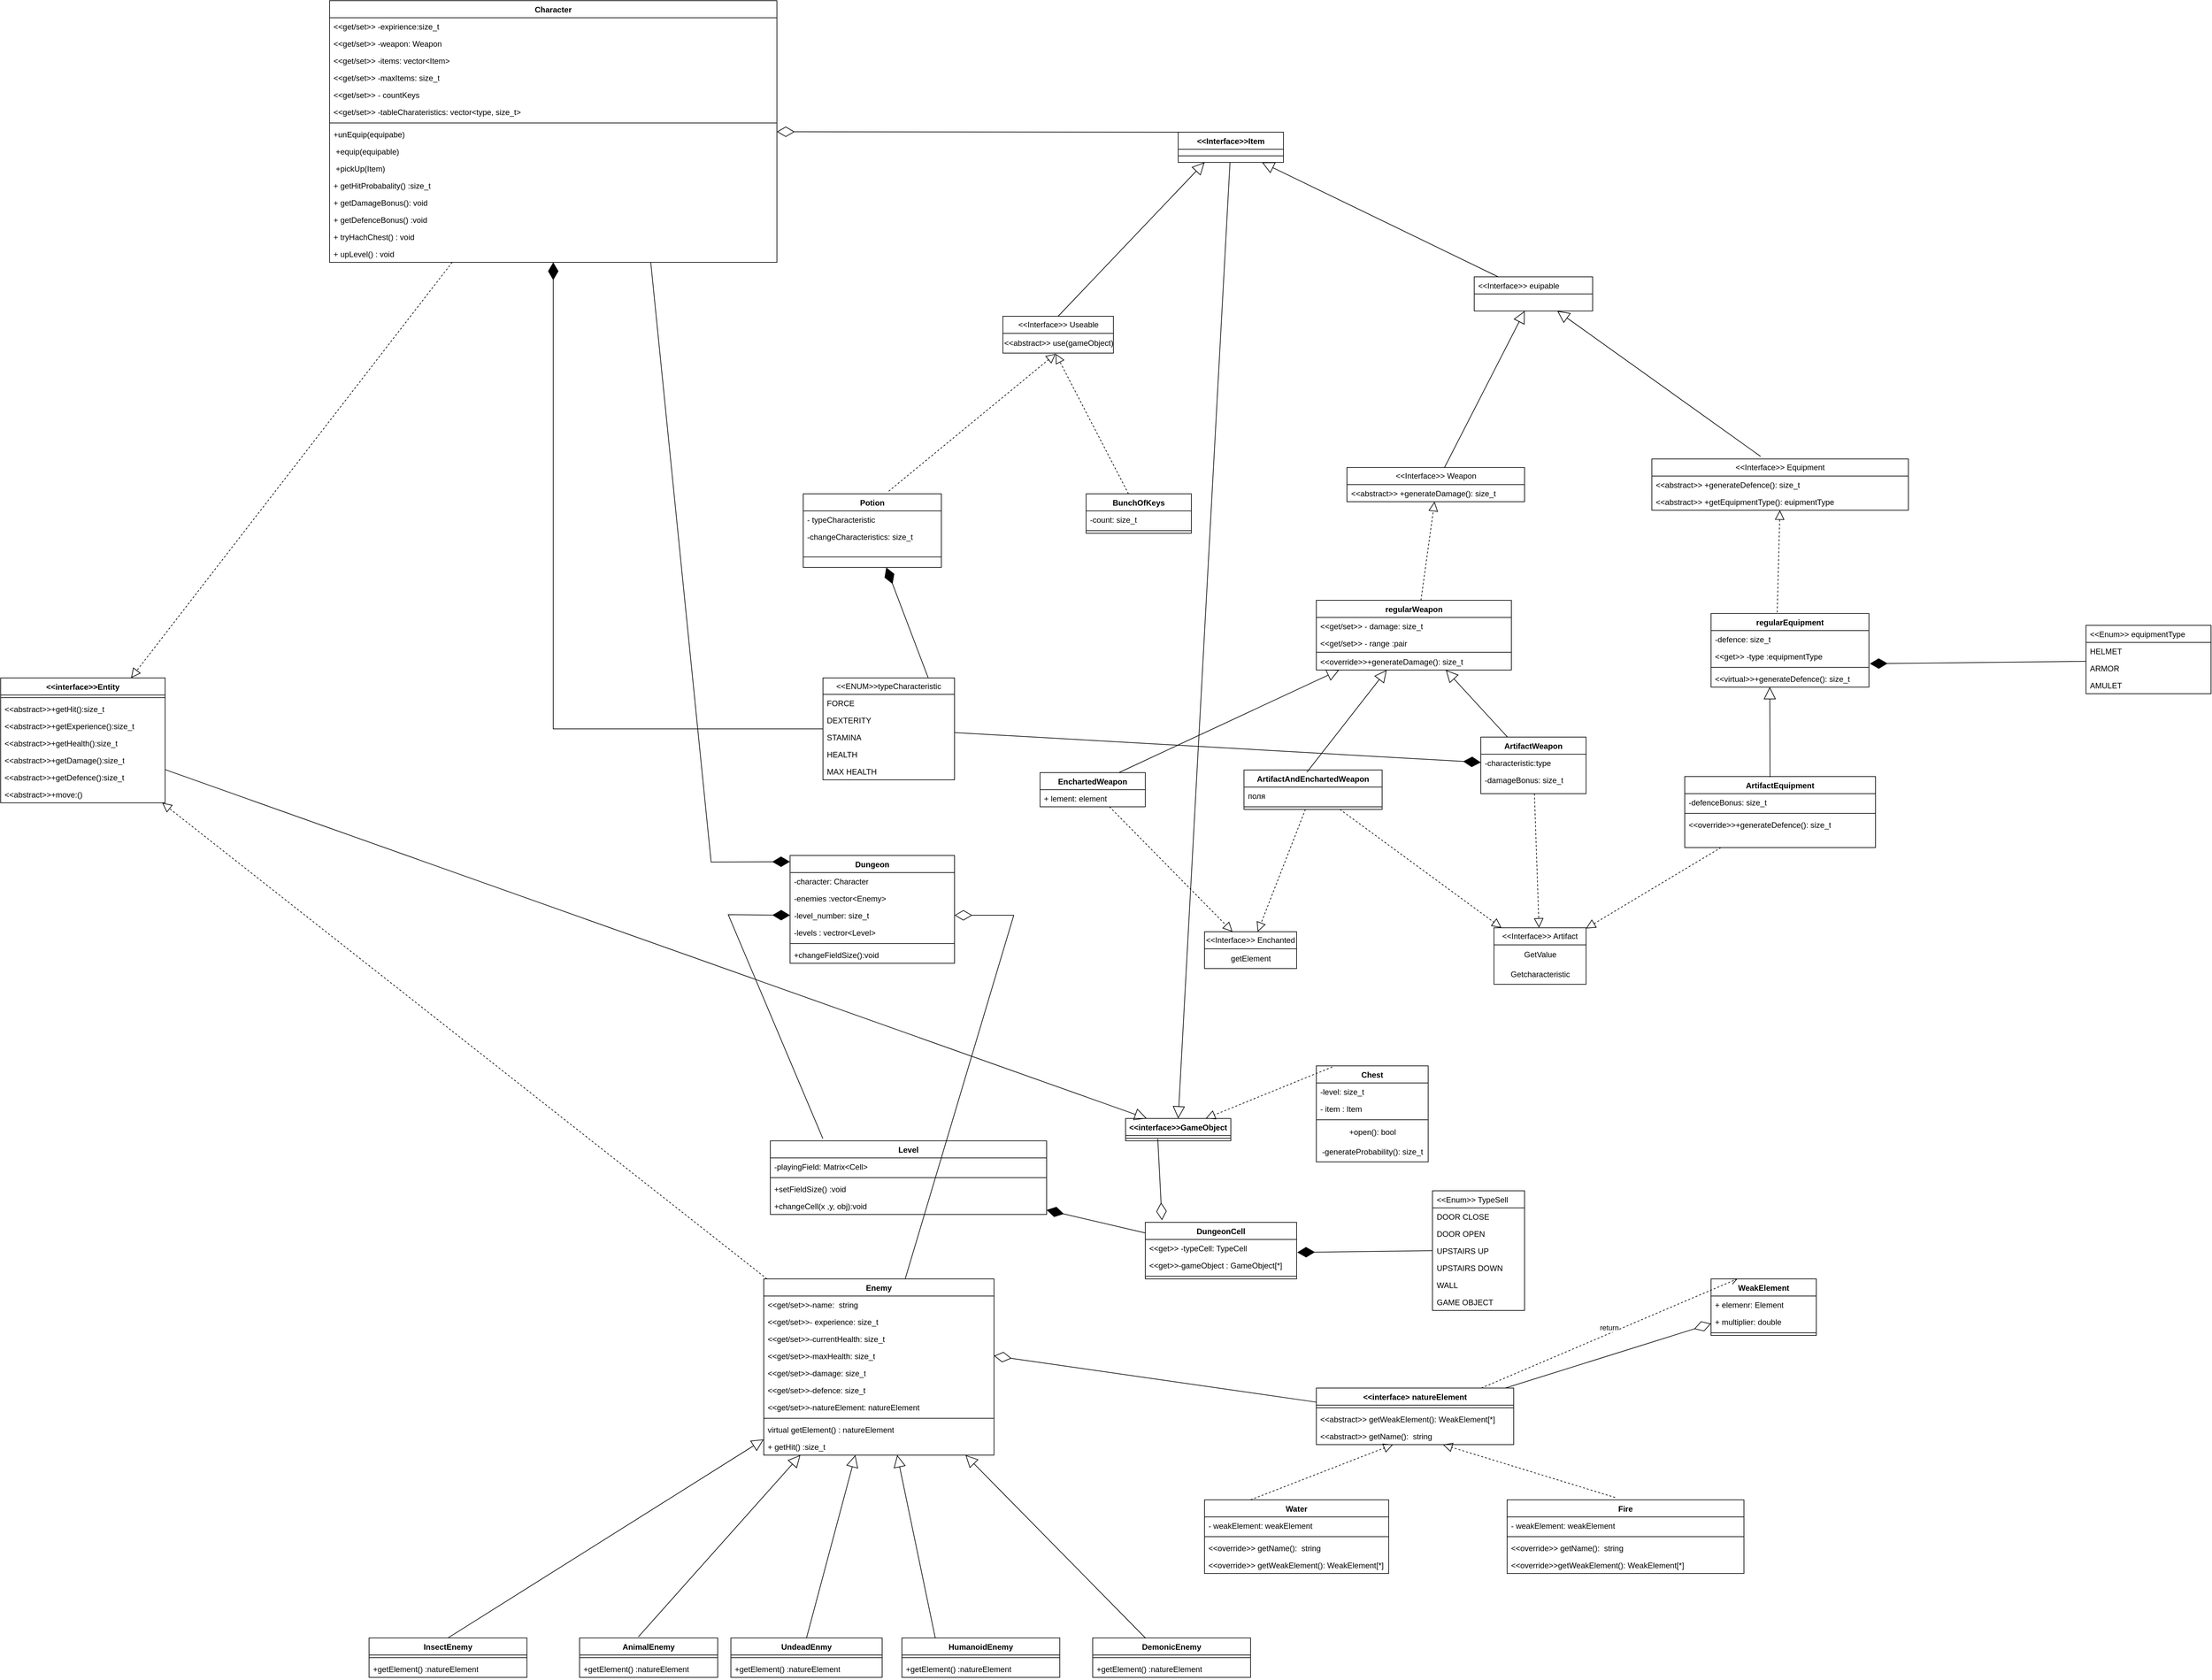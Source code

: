 <mxfile version="22.0.3" type="device">
  <diagram name="Страница — 1" id="qC0sl6DS64bhk1Ygvo2y">
    <mxGraphModel dx="3059" dy="1864" grid="1" gridSize="10" guides="1" tooltips="1" connect="1" arrows="1" fold="1" page="1" pageScale="1" pageWidth="827" pageHeight="1169" math="0" shadow="0">
      <root>
        <mxCell id="0" />
        <mxCell id="1" parent="0" />
        <mxCell id="Tl9VbFva8mAvMX_S9KIu-75" value="&amp;lt;&amp;lt;Interface&amp;gt;&amp;gt;Item" style="swimlane;fontStyle=1;align=center;verticalAlign=top;childLayout=stackLayout;horizontal=1;startSize=26;horizontalStack=0;resizeParent=1;resizeParentMax=0;resizeLast=0;collapsible=1;marginBottom=0;whiteSpace=wrap;html=1;spacingLeft=4;spacingRight=4;fontFamily=Helvetica;fontSize=12;fontColor=default;fillColor=none;gradientColor=none;" parent="1" vertex="1">
          <mxGeometry x="470" y="-180" width="160" height="46" as="geometry" />
        </mxCell>
        <mxCell id="Tl9VbFva8mAvMX_S9KIu-77" value="" style="line;strokeWidth=1;fillColor=none;align=left;verticalAlign=middle;spacingTop=-1;spacingLeft=3;spacingRight=3;rotatable=0;labelPosition=right;points=[];portConstraint=eastwest;strokeColor=inherit;fontFamily=Helvetica;fontSize=12;fontColor=default;html=1;" parent="Tl9VbFva8mAvMX_S9KIu-75" vertex="1">
          <mxGeometry y="26" width="160" height="20" as="geometry" />
        </mxCell>
        <mxCell id="Tl9VbFva8mAvMX_S9KIu-105" value="regularWeapon" style="swimlane;fontStyle=1;align=center;verticalAlign=top;childLayout=stackLayout;horizontal=1;startSize=26;horizontalStack=0;resizeParent=1;resizeParentMax=0;resizeLast=0;collapsible=1;marginBottom=0;whiteSpace=wrap;html=1;spacingLeft=4;spacingRight=4;fontFamily=Helvetica;fontSize=12;fontColor=default;fillColor=none;gradientColor=none;" parent="1" vertex="1">
          <mxGeometry x="680" y="532" width="296.5" height="106" as="geometry" />
        </mxCell>
        <mxCell id="cKe6DuxgivDA97pPdPee-14" value="" style="endArrow=block;dashed=1;endFill=0;endSize=12;html=1;rounded=0;" parent="Tl9VbFva8mAvMX_S9KIu-105" target="JRmM6eWJHUo11NhMg-bx-9" edge="1">
          <mxGeometry width="160" relative="1" as="geometry">
            <mxPoint x="159" as="sourcePoint" />
            <mxPoint x="319" as="targetPoint" />
          </mxGeometry>
        </mxCell>
        <mxCell id="Tl9VbFva8mAvMX_S9KIu-106" value="&amp;lt;&amp;lt;get/set&amp;gt;&amp;gt; - damage: size_t" style="text;strokeColor=none;fillColor=none;align=left;verticalAlign=top;spacingLeft=4;spacingRight=4;overflow=hidden;rotatable=0;points=[[0,0.5],[1,0.5]];portConstraint=eastwest;whiteSpace=wrap;html=1;fontSize=12;fontFamily=Helvetica;fontColor=default;" parent="Tl9VbFva8mAvMX_S9KIu-105" vertex="1">
          <mxGeometry y="26" width="296.5" height="26" as="geometry" />
        </mxCell>
        <mxCell id="Tl9VbFva8mAvMX_S9KIu-129" value="&amp;lt;&amp;lt;get/set&amp;gt;&amp;gt; - range :pair" style="text;strokeColor=none;fillColor=none;align=left;verticalAlign=top;spacingLeft=4;spacingRight=4;overflow=hidden;rotatable=0;points=[[0,0.5],[1,0.5]];portConstraint=eastwest;whiteSpace=wrap;html=1;fontSize=12;fontFamily=Helvetica;fontColor=default;" parent="Tl9VbFva8mAvMX_S9KIu-105" vertex="1">
          <mxGeometry y="52" width="296.5" height="26" as="geometry" />
        </mxCell>
        <mxCell id="Tl9VbFva8mAvMX_S9KIu-107" value="" style="line;strokeWidth=1;fillColor=none;align=left;verticalAlign=middle;spacingTop=-1;spacingLeft=3;spacingRight=3;rotatable=0;labelPosition=right;points=[];portConstraint=eastwest;strokeColor=inherit;fontFamily=Helvetica;fontSize=12;fontColor=default;html=1;" parent="Tl9VbFva8mAvMX_S9KIu-105" vertex="1">
          <mxGeometry y="78" width="296.5" height="2" as="geometry" />
        </mxCell>
        <mxCell id="Tl9VbFva8mAvMX_S9KIu-137" value="&amp;lt;&amp;lt;override&amp;gt;&amp;gt;+generateDamage(): size_t" style="text;strokeColor=none;fillColor=none;align=left;verticalAlign=top;spacingLeft=4;spacingRight=4;overflow=hidden;rotatable=0;points=[[0,0.5],[1,0.5]];portConstraint=eastwest;whiteSpace=wrap;html=1;fontSize=12;fontFamily=Helvetica;fontColor=default;" parent="Tl9VbFva8mAvMX_S9KIu-105" vertex="1">
          <mxGeometry y="80" width="296.5" height="26" as="geometry" />
        </mxCell>
        <mxCell id="Tl9VbFva8mAvMX_S9KIu-109" value="regularEquipment" style="swimlane;fontStyle=1;align=center;verticalAlign=top;childLayout=stackLayout;horizontal=1;startSize=26;horizontalStack=0;resizeParent=1;resizeParentMax=0;resizeLast=0;collapsible=1;marginBottom=0;whiteSpace=wrap;html=1;spacingLeft=4;spacingRight=4;fontFamily=Helvetica;fontSize=12;fontColor=default;fillColor=none;gradientColor=none;" parent="1" vertex="1">
          <mxGeometry x="1280" y="552" width="240" height="112" as="geometry" />
        </mxCell>
        <mxCell id="Tl9VbFva8mAvMX_S9KIu-110" value="-defence: size_t" style="text;strokeColor=none;fillColor=none;align=left;verticalAlign=top;spacingLeft=4;spacingRight=4;overflow=hidden;rotatable=0;points=[[0,0.5],[1,0.5]];portConstraint=eastwest;whiteSpace=wrap;html=1;fontSize=12;fontFamily=Helvetica;fontColor=default;" parent="Tl9VbFva8mAvMX_S9KIu-109" vertex="1">
          <mxGeometry y="26" width="240" height="26" as="geometry" />
        </mxCell>
        <mxCell id="Tl9VbFva8mAvMX_S9KIu-141" value="&amp;lt;&amp;lt;get&amp;gt;&amp;gt; -type :equipmentType" style="text;strokeColor=none;fillColor=none;align=left;verticalAlign=top;spacingLeft=4;spacingRight=4;overflow=hidden;rotatable=0;points=[[0,0.5],[1,0.5]];portConstraint=eastwest;whiteSpace=wrap;html=1;fontSize=12;fontFamily=Helvetica;fontColor=default;" parent="Tl9VbFva8mAvMX_S9KIu-109" vertex="1">
          <mxGeometry y="52" width="240" height="26" as="geometry" />
        </mxCell>
        <mxCell id="Tl9VbFva8mAvMX_S9KIu-111" value="" style="line;strokeWidth=1;fillColor=none;align=left;verticalAlign=middle;spacingTop=-1;spacingLeft=3;spacingRight=3;rotatable=0;labelPosition=right;points=[];portConstraint=eastwest;strokeColor=inherit;fontFamily=Helvetica;fontSize=12;fontColor=default;html=1;" parent="Tl9VbFva8mAvMX_S9KIu-109" vertex="1">
          <mxGeometry y="78" width="240" height="8" as="geometry" />
        </mxCell>
        <mxCell id="Tl9VbFva8mAvMX_S9KIu-143" value="&amp;lt;&amp;lt;virtual&amp;gt;&amp;gt;+generateDefence(): size_t" style="text;strokeColor=none;fillColor=none;align=left;verticalAlign=top;spacingLeft=4;spacingRight=4;overflow=hidden;rotatable=0;points=[[0,0.5],[1,0.5]];portConstraint=eastwest;whiteSpace=wrap;html=1;fontSize=12;fontFamily=Helvetica;fontColor=default;" parent="Tl9VbFva8mAvMX_S9KIu-109" vertex="1">
          <mxGeometry y="86" width="240" height="26" as="geometry" />
        </mxCell>
        <mxCell id="Tl9VbFva8mAvMX_S9KIu-113" value="Potion" style="swimlane;fontStyle=1;align=center;verticalAlign=top;childLayout=stackLayout;horizontal=1;startSize=26;horizontalStack=0;resizeParent=1;resizeParentMax=0;resizeLast=0;collapsible=1;marginBottom=0;whiteSpace=wrap;html=1;spacingLeft=4;spacingRight=4;fontFamily=Helvetica;fontSize=12;fontColor=default;fillColor=none;gradientColor=none;" parent="1" vertex="1">
          <mxGeometry x="-100" y="370" width="210" height="112" as="geometry">
            <mxRectangle x="90" y="320" width="80" height="30" as="alternateBounds" />
          </mxGeometry>
        </mxCell>
        <mxCell id="Tl9VbFva8mAvMX_S9KIu-114" value="- typeCharacteristic" style="text;strokeColor=none;fillColor=none;align=left;verticalAlign=top;spacingLeft=4;spacingRight=4;overflow=hidden;rotatable=0;points=[[0,0.5],[1,0.5]];portConstraint=eastwest;whiteSpace=wrap;html=1;fontSize=12;fontFamily=Helvetica;fontColor=default;" parent="Tl9VbFva8mAvMX_S9KIu-113" vertex="1">
          <mxGeometry y="26" width="210" height="26" as="geometry" />
        </mxCell>
        <mxCell id="Tl9VbFva8mAvMX_S9KIu-119" value="-changeCharacteristics: size_t" style="text;strokeColor=none;fillColor=none;align=left;verticalAlign=top;spacingLeft=4;spacingRight=4;overflow=hidden;rotatable=0;points=[[0,0.5],[1,0.5]];portConstraint=eastwest;whiteSpace=wrap;html=1;fontSize=12;fontFamily=Helvetica;fontColor=default;" parent="Tl9VbFva8mAvMX_S9KIu-113" vertex="1">
          <mxGeometry y="52" width="210" height="28" as="geometry" />
        </mxCell>
        <mxCell id="Tl9VbFva8mAvMX_S9KIu-115" value="" style="line;strokeWidth=1;fillColor=none;align=left;verticalAlign=middle;spacingTop=-1;spacingLeft=3;spacingRight=3;rotatable=0;labelPosition=right;points=[];portConstraint=eastwest;strokeColor=inherit;fontFamily=Helvetica;fontSize=12;fontColor=default;html=1;" parent="Tl9VbFva8mAvMX_S9KIu-113" vertex="1">
          <mxGeometry y="80" width="210" height="32" as="geometry" />
        </mxCell>
        <mxCell id="cKe6DuxgivDA97pPdPee-15" value="" style="endArrow=block;dashed=1;endFill=0;endSize=12;html=1;rounded=0;entryX=0.478;entryY=1.033;entryDx=0;entryDy=0;entryPerimeter=0;" parent="Tl9VbFva8mAvMX_S9KIu-113" target="R-kztjaiBTy-ZXJiZUEU-1" edge="1">
          <mxGeometry width="160" relative="1" as="geometry">
            <mxPoint x="130" y="-4" as="sourcePoint" />
            <mxPoint x="137.12" y="-88.104" as="targetPoint" />
          </mxGeometry>
        </mxCell>
        <mxCell id="Tl9VbFva8mAvMX_S9KIu-149" value="BunchOfKeys" style="swimlane;fontStyle=1;align=center;verticalAlign=top;childLayout=stackLayout;horizontal=1;startSize=26;horizontalStack=0;resizeParent=1;resizeParentMax=0;resizeLast=0;collapsible=1;marginBottom=0;whiteSpace=wrap;html=1;spacingLeft=4;spacingRight=4;fontFamily=Helvetica;fontSize=12;fontColor=default;fillColor=none;gradientColor=none;" parent="1" vertex="1">
          <mxGeometry x="330" y="370" width="160" height="60" as="geometry" />
        </mxCell>
        <mxCell id="Tl9VbFva8mAvMX_S9KIu-150" value="-count: size_t" style="text;strokeColor=none;fillColor=none;align=left;verticalAlign=top;spacingLeft=4;spacingRight=4;overflow=hidden;rotatable=0;points=[[0,0.5],[1,0.5]];portConstraint=eastwest;whiteSpace=wrap;html=1;fontSize=12;fontFamily=Helvetica;fontColor=default;" parent="Tl9VbFva8mAvMX_S9KIu-149" vertex="1">
          <mxGeometry y="26" width="160" height="26" as="geometry" />
        </mxCell>
        <mxCell id="Tl9VbFva8mAvMX_S9KIu-152" value="" style="line;strokeWidth=1;fillColor=none;align=left;verticalAlign=middle;spacingTop=-1;spacingLeft=3;spacingRight=3;rotatable=0;labelPosition=right;points=[];portConstraint=eastwest;strokeColor=inherit;fontFamily=Helvetica;fontSize=12;fontColor=default;html=1;" parent="Tl9VbFva8mAvMX_S9KIu-149" vertex="1">
          <mxGeometry y="52" width="160" height="8" as="geometry" />
        </mxCell>
        <mxCell id="Tl9VbFva8mAvMX_S9KIu-156" value="Chest" style="swimlane;fontStyle=1;align=center;verticalAlign=top;childLayout=stackLayout;horizontal=1;startSize=26;horizontalStack=0;resizeParent=1;resizeParentMax=0;resizeLast=0;collapsible=1;marginBottom=0;whiteSpace=wrap;html=1;spacingLeft=4;spacingRight=4;fontFamily=Helvetica;fontSize=12;fontColor=default;fillColor=none;gradientColor=none;" parent="1" vertex="1">
          <mxGeometry x="680" y="1240" width="170" height="146" as="geometry" />
        </mxCell>
        <mxCell id="Tl9VbFva8mAvMX_S9KIu-157" value="-level: size_t&lt;br&gt;" style="text;strokeColor=none;fillColor=none;align=left;verticalAlign=top;spacingLeft=4;spacingRight=4;overflow=hidden;rotatable=0;points=[[0,0.5],[1,0.5]];portConstraint=eastwest;whiteSpace=wrap;html=1;fontSize=12;fontFamily=Helvetica;fontColor=default;" parent="Tl9VbFva8mAvMX_S9KIu-156" vertex="1">
          <mxGeometry y="26" width="170" height="26" as="geometry" />
        </mxCell>
        <mxCell id="cKe6DuxgivDA97pPdPee-76" value="- item : Item" style="text;strokeColor=none;fillColor=none;align=left;verticalAlign=top;spacingLeft=4;spacingRight=4;overflow=hidden;rotatable=0;points=[[0,0.5],[1,0.5]];portConstraint=eastwest;whiteSpace=wrap;html=1;fontSize=12;fontFamily=Helvetica;fontColor=default;" parent="Tl9VbFva8mAvMX_S9KIu-156" vertex="1">
          <mxGeometry y="52" width="170" height="26" as="geometry" />
        </mxCell>
        <mxCell id="Tl9VbFva8mAvMX_S9KIu-159" value="" style="line;strokeWidth=1;fillColor=none;align=left;verticalAlign=middle;spacingTop=-1;spacingLeft=3;spacingRight=3;rotatable=0;labelPosition=right;points=[];portConstraint=eastwest;strokeColor=inherit;fontFamily=Helvetica;fontSize=12;fontColor=default;html=1;" parent="Tl9VbFva8mAvMX_S9KIu-156" vertex="1">
          <mxGeometry y="78" width="170" height="8" as="geometry" />
        </mxCell>
        <mxCell id="Tl9VbFva8mAvMX_S9KIu-167" value="&lt;div style=&quot;text-align: left;&quot;&gt;&lt;span style=&quot;background-color: initial;&quot;&gt;+open(): bool&lt;/span&gt;&lt;/div&gt;" style="text;html=1;align=center;verticalAlign=middle;resizable=0;points=[];autosize=1;strokeColor=none;fillColor=none;fontSize=12;fontFamily=Helvetica;fontColor=default;" parent="Tl9VbFva8mAvMX_S9KIu-156" vertex="1">
          <mxGeometry y="86" width="170" height="30" as="geometry" />
        </mxCell>
        <mxCell id="Tl9VbFva8mAvMX_S9KIu-169" value="-generateProbability(): size_t" style="text;html=1;align=center;verticalAlign=middle;resizable=0;points=[];autosize=1;strokeColor=none;fillColor=none;fontSize=12;fontFamily=Helvetica;fontColor=default;" parent="Tl9VbFva8mAvMX_S9KIu-156" vertex="1">
          <mxGeometry y="116" width="170" height="30" as="geometry" />
        </mxCell>
        <mxCell id="Tl9VbFva8mAvMX_S9KIu-170" value="&amp;lt;&amp;lt;Enum&amp;gt;&amp;gt; equipmentType" style="swimlane;fontStyle=0;childLayout=stackLayout;horizontal=1;startSize=26;fillColor=none;horizontalStack=0;resizeParent=1;resizeParentMax=0;resizeLast=0;collapsible=1;marginBottom=0;whiteSpace=wrap;html=1;align=left;verticalAlign=top;spacingLeft=4;spacingRight=4;fontFamily=Helvetica;fontSize=12;fontColor=default;" parent="1" vertex="1">
          <mxGeometry x="1850" y="570" width="190" height="104" as="geometry" />
        </mxCell>
        <mxCell id="Tl9VbFva8mAvMX_S9KIu-172" value="HELMET" style="text;strokeColor=none;fillColor=none;align=left;verticalAlign=top;spacingLeft=4;spacingRight=4;overflow=hidden;rotatable=0;points=[[0,0.5],[1,0.5]];portConstraint=eastwest;whiteSpace=wrap;html=1;fontSize=12;fontFamily=Helvetica;fontColor=default;" parent="Tl9VbFva8mAvMX_S9KIu-170" vertex="1">
          <mxGeometry y="26" width="190" height="26" as="geometry" />
        </mxCell>
        <mxCell id="Tl9VbFva8mAvMX_S9KIu-173" value="ARMOR" style="text;strokeColor=none;fillColor=none;align=left;verticalAlign=top;spacingLeft=4;spacingRight=4;overflow=hidden;rotatable=0;points=[[0,0.5],[1,0.5]];portConstraint=eastwest;whiteSpace=wrap;html=1;fontSize=12;fontFamily=Helvetica;fontColor=default;" parent="Tl9VbFva8mAvMX_S9KIu-170" vertex="1">
          <mxGeometry y="52" width="190" height="26" as="geometry" />
        </mxCell>
        <mxCell id="Tl9VbFva8mAvMX_S9KIu-186" value="AMULET" style="text;strokeColor=none;fillColor=none;align=left;verticalAlign=top;spacingLeft=4;spacingRight=4;overflow=hidden;rotatable=0;points=[[0,0.5],[1,0.5]];portConstraint=eastwest;whiteSpace=wrap;html=1;fontSize=12;fontFamily=Helvetica;fontColor=default;" parent="Tl9VbFva8mAvMX_S9KIu-170" vertex="1">
          <mxGeometry y="78" width="190" height="26" as="geometry" />
        </mxCell>
        <mxCell id="Tl9VbFva8mAvMX_S9KIu-174" value="ArtifactWeapon" style="swimlane;fontStyle=1;align=center;verticalAlign=top;childLayout=stackLayout;horizontal=1;startSize=26;horizontalStack=0;resizeParent=1;resizeParentMax=0;resizeLast=0;collapsible=1;marginBottom=0;whiteSpace=wrap;html=1;spacingLeft=4;spacingRight=4;fontFamily=Helvetica;fontSize=12;fontColor=default;fillColor=none;gradientColor=none;" parent="1" vertex="1">
          <mxGeometry x="930" y="740" width="160" height="86" as="geometry" />
        </mxCell>
        <mxCell id="R-kztjaiBTy-ZXJiZUEU-103" value="-characteristic:type" style="text;strokeColor=none;fillColor=none;align=left;verticalAlign=top;spacingLeft=4;spacingRight=4;overflow=hidden;rotatable=0;points=[[0,0.5],[1,0.5]];portConstraint=eastwest;whiteSpace=wrap;html=1;" parent="Tl9VbFva8mAvMX_S9KIu-174" vertex="1">
          <mxGeometry y="26" width="160" height="26" as="geometry" />
        </mxCell>
        <mxCell id="Tl9VbFva8mAvMX_S9KIu-197" value="-damageBonus: size_t" style="text;strokeColor=none;fillColor=none;align=left;verticalAlign=top;spacingLeft=4;spacingRight=4;overflow=hidden;rotatable=0;points=[[0,0.5],[1,0.5]];portConstraint=eastwest;whiteSpace=wrap;html=1;fontSize=12;fontFamily=Helvetica;fontColor=default;" parent="Tl9VbFva8mAvMX_S9KIu-174" vertex="1">
          <mxGeometry y="52" width="160" height="34" as="geometry" />
        </mxCell>
        <mxCell id="Tl9VbFva8mAvMX_S9KIu-178" value="ArtifactAndEnchartedWeapon" style="swimlane;fontStyle=1;align=center;verticalAlign=top;childLayout=stackLayout;horizontal=1;startSize=26;horizontalStack=0;resizeParent=1;resizeParentMax=0;resizeLast=0;collapsible=1;marginBottom=0;whiteSpace=wrap;html=1;spacingLeft=4;spacingRight=4;fontFamily=Helvetica;fontSize=12;fontColor=default;fillColor=none;gradientColor=none;" parent="1" vertex="1">
          <mxGeometry x="570" y="790" width="210" height="60" as="geometry">
            <mxRectangle x="400" y="710" width="210" height="30" as="alternateBounds" />
          </mxGeometry>
        </mxCell>
        <mxCell id="R-kztjaiBTy-ZXJiZUEU-106" value="поля" style="text;strokeColor=none;fillColor=none;align=left;verticalAlign=top;spacingLeft=4;spacingRight=4;overflow=hidden;rotatable=0;points=[[0,0.5],[1,0.5]];portConstraint=eastwest;whiteSpace=wrap;html=1;" parent="Tl9VbFva8mAvMX_S9KIu-178" vertex="1">
          <mxGeometry y="26" width="210" height="26" as="geometry" />
        </mxCell>
        <mxCell id="Tl9VbFva8mAvMX_S9KIu-180" value="" style="line;strokeWidth=1;fillColor=none;align=left;verticalAlign=middle;spacingTop=-1;spacingLeft=3;spacingRight=3;rotatable=0;labelPosition=right;points=[];portConstraint=eastwest;strokeColor=inherit;fontFamily=Helvetica;fontSize=12;fontColor=default;html=1;" parent="Tl9VbFva8mAvMX_S9KIu-178" vertex="1">
          <mxGeometry y="52" width="210" height="8" as="geometry" />
        </mxCell>
        <mxCell id="Tl9VbFva8mAvMX_S9KIu-182" value="ArtifactEquipment" style="swimlane;fontStyle=1;align=center;verticalAlign=top;childLayout=stackLayout;horizontal=1;startSize=26;horizontalStack=0;resizeParent=1;resizeParentMax=0;resizeLast=0;collapsible=1;marginBottom=0;whiteSpace=wrap;html=1;spacingLeft=4;spacingRight=4;fontFamily=Helvetica;fontSize=12;fontColor=default;fillColor=none;gradientColor=none;" parent="1" vertex="1">
          <mxGeometry x="1240" y="800" width="290" height="108" as="geometry" />
        </mxCell>
        <mxCell id="Tl9VbFva8mAvMX_S9KIu-187" value="-defenceBonus: size_t" style="text;strokeColor=none;fillColor=none;align=left;verticalAlign=top;spacingLeft=4;spacingRight=4;overflow=hidden;rotatable=0;points=[[0,0.5],[1,0.5]];portConstraint=eastwest;whiteSpace=wrap;html=1;fontSize=12;fontFamily=Helvetica;fontColor=default;" parent="Tl9VbFva8mAvMX_S9KIu-182" vertex="1">
          <mxGeometry y="26" width="290" height="26" as="geometry" />
        </mxCell>
        <mxCell id="Tl9VbFva8mAvMX_S9KIu-184" value="" style="line;strokeWidth=1;fillColor=none;align=left;verticalAlign=middle;spacingTop=-1;spacingLeft=3;spacingRight=3;rotatable=0;labelPosition=right;points=[];portConstraint=eastwest;strokeColor=inherit;fontFamily=Helvetica;fontSize=12;fontColor=default;html=1;" parent="Tl9VbFva8mAvMX_S9KIu-182" vertex="1">
          <mxGeometry y="52" width="290" height="8" as="geometry" />
        </mxCell>
        <mxCell id="cKe6DuxgivDA97pPdPee-69" value="&amp;lt;&amp;lt;override&amp;gt;&amp;gt;+generateDefence(): size_t" style="text;strokeColor=none;fillColor=none;align=left;verticalAlign=top;spacingLeft=4;spacingRight=4;overflow=hidden;rotatable=0;points=[[0,0.5],[1,0.5]];portConstraint=eastwest;whiteSpace=wrap;html=1;fontSize=12;fontFamily=Helvetica;fontColor=default;" parent="Tl9VbFva8mAvMX_S9KIu-182" vertex="1">
          <mxGeometry y="60" width="290" height="48" as="geometry" />
        </mxCell>
        <mxCell id="Tl9VbFva8mAvMX_S9KIu-193" value="EnchartedWeapon" style="swimlane;fontStyle=1;align=center;verticalAlign=top;childLayout=stackLayout;horizontal=1;startSize=26;horizontalStack=0;resizeParent=1;resizeParentMax=0;resizeLast=0;collapsible=1;marginBottom=0;whiteSpace=wrap;html=1;spacingLeft=4;spacingRight=4;fontFamily=Helvetica;fontSize=12;fontColor=default;fillColor=none;gradientColor=none;" parent="1" vertex="1">
          <mxGeometry x="260" y="794" width="160" height="52" as="geometry" />
        </mxCell>
        <mxCell id="R-kztjaiBTy-ZXJiZUEU-98" value="+ lement: element" style="text;strokeColor=none;fillColor=none;align=left;verticalAlign=top;spacingLeft=4;spacingRight=4;overflow=hidden;rotatable=0;points=[[0,0.5],[1,0.5]];portConstraint=eastwest;whiteSpace=wrap;html=1;" parent="Tl9VbFva8mAvMX_S9KIu-193" vertex="1">
          <mxGeometry y="26" width="160" height="26" as="geometry" />
        </mxCell>
        <mxCell id="Tl9VbFva8mAvMX_S9KIu-202" value="Character" style="swimlane;fontStyle=1;align=center;verticalAlign=top;childLayout=stackLayout;horizontal=1;startSize=26;horizontalStack=0;resizeParent=1;resizeParentMax=0;resizeLast=0;collapsible=1;marginBottom=0;whiteSpace=wrap;html=1;spacingLeft=4;spacingRight=4;fontFamily=Helvetica;fontSize=12;fontColor=default;fillColor=none;gradientColor=none;" parent="1" vertex="1">
          <mxGeometry x="-820" y="-380" width="680" height="398" as="geometry" />
        </mxCell>
        <mxCell id="Tl9VbFva8mAvMX_S9KIu-203" value="&amp;lt;&amp;lt;get/set&amp;gt;&amp;gt; -expirience:size_t" style="text;strokeColor=none;fillColor=none;align=left;verticalAlign=top;spacingLeft=4;spacingRight=4;overflow=hidden;rotatable=0;points=[[0,0.5],[1,0.5]];portConstraint=eastwest;whiteSpace=wrap;html=1;fontSize=12;fontFamily=Helvetica;fontColor=default;" parent="Tl9VbFva8mAvMX_S9KIu-202" vertex="1">
          <mxGeometry y="26" width="680" height="26" as="geometry" />
        </mxCell>
        <mxCell id="Tl9VbFva8mAvMX_S9KIu-210" value="&amp;lt;&amp;lt;get/set&amp;gt;&amp;gt; -weapon: Weapon&lt;br&gt;" style="text;strokeColor=none;fillColor=none;align=left;verticalAlign=top;spacingLeft=4;spacingRight=4;overflow=hidden;rotatable=0;points=[[0,0.5],[1,0.5]];portConstraint=eastwest;whiteSpace=wrap;html=1;fontSize=12;fontFamily=Helvetica;fontColor=default;" parent="Tl9VbFva8mAvMX_S9KIu-202" vertex="1">
          <mxGeometry y="52" width="680" height="26" as="geometry" />
        </mxCell>
        <mxCell id="Tl9VbFva8mAvMX_S9KIu-211" value="&amp;lt;&amp;lt;get/set&amp;gt;&amp;gt; -items: vector&amp;lt;Item&amp;gt;" style="text;strokeColor=none;fillColor=none;align=left;verticalAlign=top;spacingLeft=4;spacingRight=4;overflow=hidden;rotatable=0;points=[[0,0.5],[1,0.5]];portConstraint=eastwest;whiteSpace=wrap;html=1;fontSize=12;fontFamily=Helvetica;fontColor=default;" parent="Tl9VbFva8mAvMX_S9KIu-202" vertex="1">
          <mxGeometry y="78" width="680" height="26" as="geometry" />
        </mxCell>
        <mxCell id="Tl9VbFva8mAvMX_S9KIu-213" value="&amp;lt;&amp;lt;get/set&amp;gt;&amp;gt; -maxItems: size_t" style="text;strokeColor=none;fillColor=none;align=left;verticalAlign=top;spacingLeft=4;spacingRight=4;overflow=hidden;rotatable=0;points=[[0,0.5],[1,0.5]];portConstraint=eastwest;whiteSpace=wrap;html=1;fontSize=12;fontFamily=Helvetica;fontColor=default;" parent="Tl9VbFva8mAvMX_S9KIu-202" vertex="1">
          <mxGeometry y="104" width="680" height="26" as="geometry" />
        </mxCell>
        <mxCell id="Tl9VbFva8mAvMX_S9KIu-214" value="&amp;lt;&amp;lt;get/set&amp;gt;&amp;gt; - countKeys" style="text;strokeColor=none;fillColor=none;align=left;verticalAlign=top;spacingLeft=4;spacingRight=4;overflow=hidden;rotatable=0;points=[[0,0.5],[1,0.5]];portConstraint=eastwest;whiteSpace=wrap;html=1;fontSize=12;fontFamily=Helvetica;fontColor=default;" parent="Tl9VbFva8mAvMX_S9KIu-202" vertex="1">
          <mxGeometry y="130" width="680" height="26" as="geometry" />
        </mxCell>
        <mxCell id="Tl9VbFva8mAvMX_S9KIu-215" value="&amp;lt;&amp;lt;get/set&amp;gt;&amp;gt; -tableCharateristics: vector&amp;lt;type, size_t&amp;gt;&amp;nbsp;" style="text;strokeColor=none;fillColor=none;align=left;verticalAlign=top;spacingLeft=4;spacingRight=4;overflow=hidden;rotatable=0;points=[[0,0.5],[1,0.5]];portConstraint=eastwest;whiteSpace=wrap;html=1;fontSize=12;fontFamily=Helvetica;fontColor=default;" parent="Tl9VbFva8mAvMX_S9KIu-202" vertex="1">
          <mxGeometry y="156" width="680" height="26" as="geometry" />
        </mxCell>
        <mxCell id="Tl9VbFva8mAvMX_S9KIu-204" value="" style="line;strokeWidth=1;fillColor=none;align=left;verticalAlign=middle;spacingTop=-1;spacingLeft=3;spacingRight=3;rotatable=0;labelPosition=right;points=[];portConstraint=eastwest;strokeColor=inherit;fontFamily=Helvetica;fontSize=12;fontColor=default;html=1;" parent="Tl9VbFva8mAvMX_S9KIu-202" vertex="1">
          <mxGeometry y="182" width="680" height="8" as="geometry" />
        </mxCell>
        <mxCell id="Tl9VbFva8mAvMX_S9KIu-222" value="+unEquip(equipabe)" style="text;strokeColor=none;fillColor=none;align=left;verticalAlign=top;spacingLeft=4;spacingRight=4;overflow=hidden;rotatable=0;points=[[0,0.5],[1,0.5]];portConstraint=eastwest;whiteSpace=wrap;html=1;fontSize=12;fontFamily=Helvetica;fontColor=default;" parent="Tl9VbFva8mAvMX_S9KIu-202" vertex="1">
          <mxGeometry y="190" width="680" height="26" as="geometry" />
        </mxCell>
        <mxCell id="Tl9VbFva8mAvMX_S9KIu-221" value="&amp;nbsp;+equip(equipable)" style="text;strokeColor=none;fillColor=none;align=left;verticalAlign=top;spacingLeft=4;spacingRight=4;overflow=hidden;rotatable=0;points=[[0,0.5],[1,0.5]];portConstraint=eastwest;whiteSpace=wrap;html=1;fontSize=12;fontFamily=Helvetica;fontColor=default;" parent="Tl9VbFva8mAvMX_S9KIu-202" vertex="1">
          <mxGeometry y="216" width="680" height="26" as="geometry" />
        </mxCell>
        <mxCell id="R-kztjaiBTy-ZXJiZUEU-10" value="&amp;nbsp;+pickUp(Item)" style="text;strokeColor=none;fillColor=none;align=left;verticalAlign=top;spacingLeft=4;spacingRight=4;overflow=hidden;rotatable=0;points=[[0,0.5],[1,0.5]];portConstraint=eastwest;whiteSpace=wrap;html=1;fontSize=12;fontFamily=Helvetica;fontColor=default;" parent="Tl9VbFva8mAvMX_S9KIu-202" vertex="1">
          <mxGeometry y="242" width="680" height="26" as="geometry" />
        </mxCell>
        <mxCell id="Tl9VbFva8mAvMX_S9KIu-233" value="+ getHitProbabality() :size_t" style="text;strokeColor=none;fillColor=none;align=left;verticalAlign=top;spacingLeft=4;spacingRight=4;overflow=hidden;rotatable=0;points=[[0,0.5],[1,0.5]];portConstraint=eastwest;whiteSpace=wrap;html=1;fontSize=12;fontFamily=Helvetica;fontColor=default;" parent="Tl9VbFva8mAvMX_S9KIu-202" vertex="1">
          <mxGeometry y="268" width="680" height="26" as="geometry" />
        </mxCell>
        <mxCell id="Tl9VbFva8mAvMX_S9KIu-234" value="+ getDamageBonus(): void" style="text;strokeColor=none;fillColor=none;align=left;verticalAlign=top;spacingLeft=4;spacingRight=4;overflow=hidden;rotatable=0;points=[[0,0.5],[1,0.5]];portConstraint=eastwest;whiteSpace=wrap;html=1;fontSize=12;fontFamily=Helvetica;fontColor=default;" parent="Tl9VbFva8mAvMX_S9KIu-202" vertex="1">
          <mxGeometry y="294" width="680" height="26" as="geometry" />
        </mxCell>
        <mxCell id="Tl9VbFva8mAvMX_S9KIu-231" value="+ getDefenceBonus() :void" style="text;strokeColor=none;fillColor=none;align=left;verticalAlign=top;spacingLeft=4;spacingRight=4;overflow=hidden;rotatable=0;points=[[0,0.5],[1,0.5]];portConstraint=eastwest;whiteSpace=wrap;html=1;fontSize=12;fontFamily=Helvetica;fontColor=default;" parent="Tl9VbFva8mAvMX_S9KIu-202" vertex="1">
          <mxGeometry y="320" width="680" height="26" as="geometry" />
        </mxCell>
        <mxCell id="Tl9VbFva8mAvMX_S9KIu-229" value="+ tryHachChest() : void&amp;nbsp;" style="text;strokeColor=none;fillColor=none;align=left;verticalAlign=top;spacingLeft=4;spacingRight=4;overflow=hidden;rotatable=0;points=[[0,0.5],[1,0.5]];portConstraint=eastwest;whiteSpace=wrap;html=1;fontSize=12;fontFamily=Helvetica;fontColor=default;" parent="Tl9VbFva8mAvMX_S9KIu-202" vertex="1">
          <mxGeometry y="346" width="680" height="26" as="geometry" />
        </mxCell>
        <mxCell id="Tl9VbFva8mAvMX_S9KIu-235" value="+ upLevel() : void&amp;nbsp;" style="text;strokeColor=none;fillColor=none;align=left;verticalAlign=top;spacingLeft=4;spacingRight=4;overflow=hidden;rotatable=0;points=[[0,0.5],[1,0.5]];portConstraint=eastwest;whiteSpace=wrap;html=1;fontSize=12;fontFamily=Helvetica;fontColor=default;" parent="Tl9VbFva8mAvMX_S9KIu-202" vertex="1">
          <mxGeometry y="372" width="680" height="26" as="geometry" />
        </mxCell>
        <mxCell id="Tl9VbFva8mAvMX_S9KIu-238" value="Dungeon" style="swimlane;fontStyle=1;align=center;verticalAlign=top;childLayout=stackLayout;horizontal=1;startSize=26;horizontalStack=0;resizeParent=1;resizeParentMax=0;resizeLast=0;collapsible=1;marginBottom=0;whiteSpace=wrap;html=1;spacingLeft=4;spacingRight=4;fontFamily=Helvetica;fontSize=12;fontColor=default;fillColor=none;gradientColor=none;" parent="1" vertex="1">
          <mxGeometry x="-120" y="920" width="250" height="164" as="geometry" />
        </mxCell>
        <mxCell id="Tl9VbFva8mAvMX_S9KIu-239" value="-character: Character" style="text;strokeColor=none;fillColor=none;align=left;verticalAlign=top;spacingLeft=4;spacingRight=4;overflow=hidden;rotatable=0;points=[[0,0.5],[1,0.5]];portConstraint=eastwest;whiteSpace=wrap;html=1;fontSize=12;fontFamily=Helvetica;fontColor=default;" parent="Tl9VbFva8mAvMX_S9KIu-238" vertex="1">
          <mxGeometry y="26" width="250" height="26" as="geometry" />
        </mxCell>
        <mxCell id="Tl9VbFva8mAvMX_S9KIu-242" value="-enemies :vector&amp;lt;Enemy&amp;gt;" style="text;strokeColor=none;fillColor=none;align=left;verticalAlign=top;spacingLeft=4;spacingRight=4;overflow=hidden;rotatable=0;points=[[0,0.5],[1,0.5]];portConstraint=eastwest;whiteSpace=wrap;html=1;fontSize=12;fontFamily=Helvetica;fontColor=default;" parent="Tl9VbFva8mAvMX_S9KIu-238" vertex="1">
          <mxGeometry y="52" width="250" height="26" as="geometry" />
        </mxCell>
        <mxCell id="Tl9VbFva8mAvMX_S9KIu-243" value="-level_number: size_t" style="text;strokeColor=none;fillColor=none;align=left;verticalAlign=top;spacingLeft=4;spacingRight=4;overflow=hidden;rotatable=0;points=[[0,0.5],[1,0.5]];portConstraint=eastwest;whiteSpace=wrap;html=1;fontSize=12;fontFamily=Helvetica;fontColor=default;" parent="Tl9VbFva8mAvMX_S9KIu-238" vertex="1">
          <mxGeometry y="78" width="250" height="26" as="geometry" />
        </mxCell>
        <mxCell id="Tl9VbFva8mAvMX_S9KIu-244" value="-levels : vectror&amp;lt;Level&amp;gt;" style="text;strokeColor=none;fillColor=none;align=left;verticalAlign=top;spacingLeft=4;spacingRight=4;overflow=hidden;rotatable=0;points=[[0,0.5],[1,0.5]];portConstraint=eastwest;whiteSpace=wrap;html=1;fontSize=12;fontFamily=Helvetica;fontColor=default;" parent="Tl9VbFva8mAvMX_S9KIu-238" vertex="1">
          <mxGeometry y="104" width="250" height="26" as="geometry" />
        </mxCell>
        <mxCell id="Tl9VbFva8mAvMX_S9KIu-240" value="" style="line;strokeWidth=1;fillColor=none;align=left;verticalAlign=middle;spacingTop=-1;spacingLeft=3;spacingRight=3;rotatable=0;labelPosition=right;points=[];portConstraint=eastwest;strokeColor=inherit;fontFamily=Helvetica;fontSize=12;fontColor=default;html=1;" parent="Tl9VbFva8mAvMX_S9KIu-238" vertex="1">
          <mxGeometry y="130" width="250" height="8" as="geometry" />
        </mxCell>
        <mxCell id="Tl9VbFva8mAvMX_S9KIu-241" value="+changeFieldSize():void" style="text;strokeColor=none;fillColor=none;align=left;verticalAlign=top;spacingLeft=4;spacingRight=4;overflow=hidden;rotatable=0;points=[[0,0.5],[1,0.5]];portConstraint=eastwest;whiteSpace=wrap;html=1;fontSize=12;fontFamily=Helvetica;fontColor=default;" parent="Tl9VbFva8mAvMX_S9KIu-238" vertex="1">
          <mxGeometry y="138" width="250" height="26" as="geometry" />
        </mxCell>
        <mxCell id="Tl9VbFva8mAvMX_S9KIu-245" value="Level" style="swimlane;fontStyle=1;align=center;verticalAlign=top;childLayout=stackLayout;horizontal=1;startSize=26;horizontalStack=0;resizeParent=1;resizeParentMax=0;resizeLast=0;collapsible=1;marginBottom=0;whiteSpace=wrap;html=1;spacingLeft=4;spacingRight=4;fontFamily=Helvetica;fontSize=12;fontColor=default;fillColor=none;gradientColor=none;" parent="1" vertex="1">
          <mxGeometry x="-150" y="1354" width="420" height="112" as="geometry" />
        </mxCell>
        <mxCell id="Tl9VbFva8mAvMX_S9KIu-246" value="-playingField: Matrix&amp;lt;Cell&amp;gt;&amp;nbsp;" style="text;strokeColor=none;fillColor=none;align=left;verticalAlign=top;spacingLeft=4;spacingRight=4;overflow=hidden;rotatable=0;points=[[0,0.5],[1,0.5]];portConstraint=eastwest;whiteSpace=wrap;html=1;fontSize=12;fontFamily=Helvetica;fontColor=default;" parent="Tl9VbFva8mAvMX_S9KIu-245" vertex="1">
          <mxGeometry y="26" width="420" height="26" as="geometry" />
        </mxCell>
        <mxCell id="Tl9VbFva8mAvMX_S9KIu-247" value="" style="line;strokeWidth=1;fillColor=none;align=left;verticalAlign=middle;spacingTop=-1;spacingLeft=3;spacingRight=3;rotatable=0;labelPosition=right;points=[];portConstraint=eastwest;strokeColor=inherit;fontFamily=Helvetica;fontSize=12;fontColor=default;html=1;" parent="Tl9VbFva8mAvMX_S9KIu-245" vertex="1">
          <mxGeometry y="52" width="420" height="8" as="geometry" />
        </mxCell>
        <mxCell id="Tl9VbFva8mAvMX_S9KIu-248" value="+setFieldSize() :void" style="text;strokeColor=none;fillColor=none;align=left;verticalAlign=top;spacingLeft=4;spacingRight=4;overflow=hidden;rotatable=0;points=[[0,0.5],[1,0.5]];portConstraint=eastwest;whiteSpace=wrap;html=1;fontSize=12;fontFamily=Helvetica;fontColor=default;" parent="Tl9VbFva8mAvMX_S9KIu-245" vertex="1">
          <mxGeometry y="60" width="420" height="26" as="geometry" />
        </mxCell>
        <mxCell id="Tl9VbFva8mAvMX_S9KIu-249" value="+changeCell(x ,y, obj):void" style="text;strokeColor=none;fillColor=none;align=left;verticalAlign=top;spacingLeft=4;spacingRight=4;overflow=hidden;rotatable=0;points=[[0,0.5],[1,0.5]];portConstraint=eastwest;whiteSpace=wrap;html=1;fontSize=12;fontFamily=Helvetica;fontColor=default;" parent="Tl9VbFva8mAvMX_S9KIu-245" vertex="1">
          <mxGeometry y="86" width="420" height="26" as="geometry" />
        </mxCell>
        <mxCell id="Tl9VbFva8mAvMX_S9KIu-251" value="DungeonCell" style="swimlane;fontStyle=1;align=center;verticalAlign=top;childLayout=stackLayout;horizontal=1;startSize=26;horizontalStack=0;resizeParent=1;resizeParentMax=0;resizeLast=0;collapsible=1;marginBottom=0;whiteSpace=wrap;html=1;spacingLeft=4;spacingRight=4;fontFamily=Helvetica;fontSize=12;fontColor=default;fillColor=none;gradientColor=none;" parent="1" vertex="1">
          <mxGeometry x="420" y="1478" width="230" height="86" as="geometry" />
        </mxCell>
        <mxCell id="Tl9VbFva8mAvMX_S9KIu-252" value="&amp;lt;&amp;lt;get&amp;gt;&amp;gt; -typeCell: TypeCell" style="text;strokeColor=none;fillColor=none;align=left;verticalAlign=top;spacingLeft=4;spacingRight=4;overflow=hidden;rotatable=0;points=[[0,0.5],[1,0.5]];portConstraint=eastwest;whiteSpace=wrap;html=1;fontSize=12;fontFamily=Helvetica;fontColor=default;" parent="Tl9VbFva8mAvMX_S9KIu-251" vertex="1">
          <mxGeometry y="26" width="230" height="26" as="geometry" />
        </mxCell>
        <mxCell id="Tl9VbFva8mAvMX_S9KIu-328" value="&amp;lt;&amp;lt;get&amp;gt;&amp;gt;-gameObject : GameObject[*]" style="text;strokeColor=none;fillColor=none;align=left;verticalAlign=top;spacingLeft=4;spacingRight=4;overflow=hidden;rotatable=0;points=[[0,0.5],[1,0.5]];portConstraint=eastwest;whiteSpace=wrap;html=1;fontSize=12;fontFamily=Helvetica;fontColor=default;" parent="Tl9VbFva8mAvMX_S9KIu-251" vertex="1">
          <mxGeometry y="52" width="230" height="26" as="geometry" />
        </mxCell>
        <mxCell id="Tl9VbFva8mAvMX_S9KIu-253" value="" style="line;strokeWidth=1;fillColor=none;align=left;verticalAlign=middle;spacingTop=-1;spacingLeft=3;spacingRight=3;rotatable=0;labelPosition=right;points=[];portConstraint=eastwest;strokeColor=inherit;fontFamily=Helvetica;fontSize=12;fontColor=default;html=1;" parent="Tl9VbFva8mAvMX_S9KIu-251" vertex="1">
          <mxGeometry y="78" width="230" height="8" as="geometry" />
        </mxCell>
        <mxCell id="Tl9VbFva8mAvMX_S9KIu-255" value="&amp;lt;&amp;lt;Enum&amp;gt;&amp;gt; TypeSell" style="swimlane;fontStyle=0;childLayout=stackLayout;horizontal=1;startSize=26;fillColor=none;horizontalStack=0;resizeParent=1;resizeParentMax=0;resizeLast=0;collapsible=1;marginBottom=0;whiteSpace=wrap;html=1;align=left;verticalAlign=top;spacingLeft=4;spacingRight=4;fontFamily=Helvetica;fontSize=12;fontColor=default;" parent="1" vertex="1">
          <mxGeometry x="856.5" y="1430" width="140" height="182" as="geometry" />
        </mxCell>
        <mxCell id="Tl9VbFva8mAvMX_S9KIu-256" value="DOOR CLOSE" style="text;strokeColor=none;fillColor=none;align=left;verticalAlign=top;spacingLeft=4;spacingRight=4;overflow=hidden;rotatable=0;points=[[0,0.5],[1,0.5]];portConstraint=eastwest;whiteSpace=wrap;html=1;fontSize=12;fontFamily=Helvetica;fontColor=default;" parent="Tl9VbFva8mAvMX_S9KIu-255" vertex="1">
          <mxGeometry y="26" width="140" height="26" as="geometry" />
        </mxCell>
        <mxCell id="cKe6DuxgivDA97pPdPee-77" value="DOOR OPEN" style="text;strokeColor=none;fillColor=none;align=left;verticalAlign=top;spacingLeft=4;spacingRight=4;overflow=hidden;rotatable=0;points=[[0,0.5],[1,0.5]];portConstraint=eastwest;whiteSpace=wrap;html=1;fontSize=12;fontFamily=Helvetica;fontColor=default;" parent="Tl9VbFva8mAvMX_S9KIu-255" vertex="1">
          <mxGeometry y="52" width="140" height="26" as="geometry" />
        </mxCell>
        <mxCell id="Tl9VbFva8mAvMX_S9KIu-257" value="UPSTAIRS UP" style="text;strokeColor=none;fillColor=none;align=left;verticalAlign=top;spacingLeft=4;spacingRight=4;overflow=hidden;rotatable=0;points=[[0,0.5],[1,0.5]];portConstraint=eastwest;whiteSpace=wrap;html=1;fontSize=12;fontFamily=Helvetica;fontColor=default;" parent="Tl9VbFva8mAvMX_S9KIu-255" vertex="1">
          <mxGeometry y="78" width="140" height="26" as="geometry" />
        </mxCell>
        <mxCell id="cKe6DuxgivDA97pPdPee-78" value="UPSTAIRS DOWN" style="text;strokeColor=none;fillColor=none;align=left;verticalAlign=top;spacingLeft=4;spacingRight=4;overflow=hidden;rotatable=0;points=[[0,0.5],[1,0.5]];portConstraint=eastwest;whiteSpace=wrap;html=1;fontSize=12;fontFamily=Helvetica;fontColor=default;" parent="Tl9VbFva8mAvMX_S9KIu-255" vertex="1">
          <mxGeometry y="104" width="140" height="26" as="geometry" />
        </mxCell>
        <mxCell id="Tl9VbFva8mAvMX_S9KIu-258" value="WALL" style="text;strokeColor=none;fillColor=none;align=left;verticalAlign=top;spacingLeft=4;spacingRight=4;overflow=hidden;rotatable=0;points=[[0,0.5],[1,0.5]];portConstraint=eastwest;whiteSpace=wrap;html=1;fontSize=12;fontFamily=Helvetica;fontColor=default;" parent="Tl9VbFva8mAvMX_S9KIu-255" vertex="1">
          <mxGeometry y="130" width="140" height="26" as="geometry" />
        </mxCell>
        <mxCell id="cKe6DuxgivDA97pPdPee-89" value="GAME OBJECT" style="text;strokeColor=none;fillColor=none;align=left;verticalAlign=top;spacingLeft=4;spacingRight=4;overflow=hidden;rotatable=0;points=[[0,0.5],[1,0.5]];portConstraint=eastwest;whiteSpace=wrap;html=1;fontSize=12;fontFamily=Helvetica;fontColor=default;" parent="Tl9VbFva8mAvMX_S9KIu-255" vertex="1">
          <mxGeometry y="156" width="140" height="26" as="geometry" />
        </mxCell>
        <mxCell id="Tl9VbFva8mAvMX_S9KIu-261" value="Enemy" style="swimlane;fontStyle=1;align=center;verticalAlign=top;childLayout=stackLayout;horizontal=1;startSize=26;horizontalStack=0;resizeParent=1;resizeParentMax=0;resizeLast=0;collapsible=1;marginBottom=0;whiteSpace=wrap;html=1;spacingLeft=4;spacingRight=4;fontFamily=Helvetica;fontSize=12;fontColor=default;fillColor=none;gradientColor=none;" parent="1" vertex="1">
          <mxGeometry x="-160" y="1564" width="350" height="268" as="geometry" />
        </mxCell>
        <mxCell id="Tl9VbFva8mAvMX_S9KIu-262" value="&amp;lt;&amp;lt;get/set&amp;gt;&amp;gt;-name:&amp;nbsp; string&amp;nbsp;" style="text;strokeColor=none;fillColor=none;align=left;verticalAlign=top;spacingLeft=4;spacingRight=4;overflow=hidden;rotatable=0;points=[[0,0.5],[1,0.5]];portConstraint=eastwest;whiteSpace=wrap;html=1;fontSize=12;fontFamily=Helvetica;fontColor=default;" parent="Tl9VbFva8mAvMX_S9KIu-261" vertex="1">
          <mxGeometry y="26" width="350" height="26" as="geometry" />
        </mxCell>
        <mxCell id="Tl9VbFva8mAvMX_S9KIu-271" value="&amp;lt;&amp;lt;get/set&amp;gt;&amp;gt;- experience: size_t" style="text;strokeColor=none;fillColor=none;align=left;verticalAlign=top;spacingLeft=4;spacingRight=4;overflow=hidden;rotatable=0;points=[[0,0.5],[1,0.5]];portConstraint=eastwest;whiteSpace=wrap;html=1;fontSize=12;fontFamily=Helvetica;fontColor=default;" parent="Tl9VbFva8mAvMX_S9KIu-261" vertex="1">
          <mxGeometry y="52" width="350" height="26" as="geometry" />
        </mxCell>
        <mxCell id="Tl9VbFva8mAvMX_S9KIu-272" value="&amp;lt;&amp;lt;get/set&amp;gt;&amp;gt;-currentHealth: size_t&amp;nbsp;" style="text;strokeColor=none;fillColor=none;align=left;verticalAlign=top;spacingLeft=4;spacingRight=4;overflow=hidden;rotatable=0;points=[[0,0.5],[1,0.5]];portConstraint=eastwest;whiteSpace=wrap;html=1;fontSize=12;fontFamily=Helvetica;fontColor=default;" parent="Tl9VbFva8mAvMX_S9KIu-261" vertex="1">
          <mxGeometry y="78" width="350" height="26" as="geometry" />
        </mxCell>
        <mxCell id="Tl9VbFva8mAvMX_S9KIu-273" value="&amp;lt;&amp;lt;get/set&amp;gt;&amp;gt;-maxHealth: size_t" style="text;strokeColor=none;fillColor=none;align=left;verticalAlign=top;spacingLeft=4;spacingRight=4;overflow=hidden;rotatable=0;points=[[0,0.5],[1,0.5]];portConstraint=eastwest;whiteSpace=wrap;html=1;fontSize=12;fontFamily=Helvetica;fontColor=default;" parent="Tl9VbFva8mAvMX_S9KIu-261" vertex="1">
          <mxGeometry y="104" width="350" height="26" as="geometry" />
        </mxCell>
        <mxCell id="Tl9VbFva8mAvMX_S9KIu-274" value="&amp;lt;&amp;lt;get/set&amp;gt;&amp;gt;-damage: size_t" style="text;strokeColor=none;fillColor=none;align=left;verticalAlign=top;spacingLeft=4;spacingRight=4;overflow=hidden;rotatable=0;points=[[0,0.5],[1,0.5]];portConstraint=eastwest;whiteSpace=wrap;html=1;fontSize=12;fontFamily=Helvetica;fontColor=default;" parent="Tl9VbFva8mAvMX_S9KIu-261" vertex="1">
          <mxGeometry y="130" width="350" height="26" as="geometry" />
        </mxCell>
        <mxCell id="Tl9VbFva8mAvMX_S9KIu-275" value="&amp;lt;&amp;lt;get/set&amp;gt;&amp;gt;-defence: size_t&lt;br&gt;" style="text;strokeColor=none;fillColor=none;align=left;verticalAlign=top;spacingLeft=4;spacingRight=4;overflow=hidden;rotatable=0;points=[[0,0.5],[1,0.5]];portConstraint=eastwest;whiteSpace=wrap;html=1;fontSize=12;fontFamily=Helvetica;fontColor=default;" parent="Tl9VbFva8mAvMX_S9KIu-261" vertex="1">
          <mxGeometry y="156" width="350" height="26" as="geometry" />
        </mxCell>
        <mxCell id="R-kztjaiBTy-ZXJiZUEU-71" value="&amp;lt;&amp;lt;get/set&amp;gt;&amp;gt;-natureElement: natureElement" style="text;strokeColor=none;fillColor=none;align=left;verticalAlign=top;spacingLeft=4;spacingRight=4;overflow=hidden;rotatable=0;points=[[0,0.5],[1,0.5]];portConstraint=eastwest;whiteSpace=wrap;html=1;fontSize=12;fontFamily=Helvetica;fontColor=default;" parent="Tl9VbFva8mAvMX_S9KIu-261" vertex="1">
          <mxGeometry y="182" width="350" height="26" as="geometry" />
        </mxCell>
        <mxCell id="Tl9VbFva8mAvMX_S9KIu-263" value="" style="line;strokeWidth=1;fillColor=none;align=left;verticalAlign=middle;spacingTop=-1;spacingLeft=3;spacingRight=3;rotatable=0;labelPosition=right;points=[];portConstraint=eastwest;strokeColor=inherit;fontFamily=Helvetica;fontSize=12;fontColor=default;html=1;" parent="Tl9VbFva8mAvMX_S9KIu-261" vertex="1">
          <mxGeometry y="208" width="350" height="8" as="geometry" />
        </mxCell>
        <mxCell id="R-kztjaiBTy-ZXJiZUEU-55" value="virtual getElement() : natureElement" style="text;strokeColor=none;fillColor=none;align=left;verticalAlign=top;spacingLeft=4;spacingRight=4;overflow=hidden;rotatable=0;points=[[0,0.5],[1,0.5]];portConstraint=eastwest;whiteSpace=wrap;html=1;fontSize=12;fontFamily=Helvetica;fontColor=default;" parent="Tl9VbFva8mAvMX_S9KIu-261" vertex="1">
          <mxGeometry y="216" width="350" height="26" as="geometry" />
        </mxCell>
        <mxCell id="Tl9VbFva8mAvMX_S9KIu-264" value="+ getHit() :size_t&lt;br&gt;" style="text;strokeColor=none;fillColor=none;align=left;verticalAlign=top;spacingLeft=4;spacingRight=4;overflow=hidden;rotatable=0;points=[[0,0.5],[1,0.5]];portConstraint=eastwest;whiteSpace=wrap;html=1;fontSize=12;fontFamily=Helvetica;fontColor=default;" parent="Tl9VbFva8mAvMX_S9KIu-261" vertex="1">
          <mxGeometry y="242" width="350" height="26" as="geometry" />
        </mxCell>
        <mxCell id="Tl9VbFva8mAvMX_S9KIu-323" value="" style="endArrow=diamondThin;endFill=1;endSize=24;html=1;rounded=0;fontFamily=Helvetica;fontSize=12;fontColor=default;exitX=0.718;exitY=1.005;exitDx=0;exitDy=0;exitPerimeter=0;entryX=-0.001;entryY=0.058;entryDx=0;entryDy=0;entryPerimeter=0;" parent="1" source="Tl9VbFva8mAvMX_S9KIu-235" target="Tl9VbFva8mAvMX_S9KIu-238" edge="1">
          <mxGeometry width="160" relative="1" as="geometry">
            <mxPoint x="-210" y="770" as="sourcePoint" />
            <mxPoint x="-50" y="770" as="targetPoint" />
            <Array as="points">
              <mxPoint x="-240" y="930" />
            </Array>
          </mxGeometry>
        </mxCell>
        <mxCell id="Tl9VbFva8mAvMX_S9KIu-324" value="" style="endArrow=diamondThin;endFill=0;endSize=24;html=1;rounded=0;fontFamily=Helvetica;fontSize=12;fontColor=default;entryX=1;entryY=0.5;entryDx=0;entryDy=0;" parent="1" source="Tl9VbFva8mAvMX_S9KIu-261" target="Tl9VbFva8mAvMX_S9KIu-243" edge="1">
          <mxGeometry width="160" relative="1" as="geometry">
            <mxPoint x="226" y="1390" as="sourcePoint" />
            <mxPoint x="159.5" y="1030.004" as="targetPoint" />
            <Array as="points">
              <mxPoint x="220" y="1011" />
            </Array>
          </mxGeometry>
        </mxCell>
        <mxCell id="Tl9VbFva8mAvMX_S9KIu-325" value="" style="endArrow=diamondThin;endFill=1;endSize=24;html=1;rounded=0;fontFamily=Helvetica;fontSize=12;fontColor=default;exitX=0.19;exitY=-0.031;exitDx=0;exitDy=0;exitPerimeter=0;entryX=0;entryY=0.5;entryDx=0;entryDy=0;" parent="1" source="Tl9VbFva8mAvMX_S9KIu-245" target="Tl9VbFva8mAvMX_S9KIu-243" edge="1">
          <mxGeometry width="160" relative="1" as="geometry">
            <mxPoint x="-290" y="1120" as="sourcePoint" />
            <mxPoint x="-130" y="1120" as="targetPoint" />
            <Array as="points">
              <mxPoint x="-214" y="1010" />
            </Array>
          </mxGeometry>
        </mxCell>
        <mxCell id="Tl9VbFva8mAvMX_S9KIu-332" value="" style="endArrow=diamondThin;endFill=1;endSize=24;html=1;rounded=0;fontFamily=Helvetica;fontSize=12;fontColor=default;exitX=0;exitY=0.5;exitDx=0;exitDy=0;entryX=1.004;entryY=0.756;entryDx=0;entryDy=0;entryPerimeter=0;" parent="1" source="Tl9VbFva8mAvMX_S9KIu-257" target="Tl9VbFva8mAvMX_S9KIu-252" edge="1">
          <mxGeometry width="160" relative="1" as="geometry">
            <mxPoint x="660" y="1310" as="sourcePoint" />
            <mxPoint x="820" y="1310" as="targetPoint" />
          </mxGeometry>
        </mxCell>
        <mxCell id="BK7J_18FloIKu8prY6GD-4" value="" style="endArrow=diamondThin;endFill=0;endSize=24;html=1;rounded=0;exitX=0;exitY=0;exitDx=0;exitDy=0;" parent="1" source="Tl9VbFva8mAvMX_S9KIu-75" target="Tl9VbFva8mAvMX_S9KIu-202" edge="1">
          <mxGeometry width="160" relative="1" as="geometry">
            <mxPoint x="240" y="70" as="sourcePoint" />
            <mxPoint x="400" y="70" as="targetPoint" />
          </mxGeometry>
        </mxCell>
        <mxCell id="BK7J_18FloIKu8prY6GD-5" value="&amp;lt;&amp;lt;Interface&amp;gt;&amp;gt; Weapon" style="swimlane;fontStyle=0;childLayout=stackLayout;horizontal=1;startSize=26;fillColor=none;horizontalStack=0;resizeParent=1;resizeParentMax=0;resizeLast=0;collapsible=1;marginBottom=0;whiteSpace=wrap;html=1;" parent="1" vertex="1">
          <mxGeometry x="726.5" y="330" width="270" height="52" as="geometry" />
        </mxCell>
        <mxCell id="JRmM6eWJHUo11NhMg-bx-9" value="&amp;lt;&amp;lt;abstract&amp;gt;&amp;gt; +generateDamage(): size_t" style="text;strokeColor=none;fillColor=none;align=left;verticalAlign=top;spacingLeft=4;spacingRight=4;overflow=hidden;rotatable=0;points=[[0,0.5],[1,0.5]];portConstraint=eastwest;whiteSpace=wrap;html=1;fontSize=12;fontFamily=Helvetica;fontColor=default;" parent="BK7J_18FloIKu8prY6GD-5" vertex="1">
          <mxGeometry y="26" width="270" height="26" as="geometry" />
        </mxCell>
        <mxCell id="BK7J_18FloIKu8prY6GD-9" value="&amp;lt;&amp;lt;Interface&amp;gt;&amp;gt; Equipment" style="swimlane;fontStyle=0;childLayout=stackLayout;horizontal=1;startSize=26;fillColor=none;horizontalStack=0;resizeParent=1;resizeParentMax=0;resizeLast=0;collapsible=1;marginBottom=0;whiteSpace=wrap;html=1;" parent="1" vertex="1">
          <mxGeometry x="1190" y="317" width="390" height="78" as="geometry" />
        </mxCell>
        <mxCell id="cKe6DuxgivDA97pPdPee-16" value="&amp;lt;&amp;lt;abstract&amp;gt;&amp;gt; +generateDefence(): size_t" style="text;strokeColor=none;fillColor=none;align=left;verticalAlign=top;spacingLeft=4;spacingRight=4;overflow=hidden;rotatable=0;points=[[0,0.5],[1,0.5]];portConstraint=eastwest;whiteSpace=wrap;html=1;fontSize=12;fontFamily=Helvetica;fontColor=default;" parent="BK7J_18FloIKu8prY6GD-9" vertex="1">
          <mxGeometry y="26" width="390" height="26" as="geometry" />
        </mxCell>
        <mxCell id="R-kztjaiBTy-ZXJiZUEU-12" value="&amp;lt;&amp;lt;abstract&amp;gt;&amp;gt; +getEquipmentType(): euipmentType" style="text;strokeColor=none;fillColor=none;align=left;verticalAlign=top;spacingLeft=4;spacingRight=4;overflow=hidden;rotatable=0;points=[[0,0.5],[1,0.5]];portConstraint=eastwest;whiteSpace=wrap;html=1;fontSize=12;fontFamily=Helvetica;fontColor=default;" parent="BK7J_18FloIKu8prY6GD-9" vertex="1">
          <mxGeometry y="52" width="390" height="26" as="geometry" />
        </mxCell>
        <mxCell id="BK7J_18FloIKu8prY6GD-13" value="&amp;lt;&amp;lt;Interface&amp;gt;&amp;gt; Useable" style="swimlane;fontStyle=0;childLayout=stackLayout;horizontal=1;startSize=26;fillColor=none;horizontalStack=0;resizeParent=1;resizeParentMax=0;resizeLast=0;collapsible=1;marginBottom=0;whiteSpace=wrap;html=1;" parent="1" vertex="1">
          <mxGeometry x="203.5" y="100" width="168" height="56" as="geometry" />
        </mxCell>
        <mxCell id="R-kztjaiBTy-ZXJiZUEU-1" value="&amp;lt;&amp;lt;abstract&amp;gt;&amp;gt; use(gameObject)" style="text;html=1;align=center;verticalAlign=middle;resizable=0;points=[];autosize=1;strokeColor=none;fillColor=none;" parent="BK7J_18FloIKu8prY6GD-13" vertex="1">
          <mxGeometry y="26" width="168" height="30" as="geometry" />
        </mxCell>
        <mxCell id="cKe6DuxgivDA97pPdPee-3" value="&amp;lt;&amp;lt;ENUM&amp;gt;&amp;gt;typeCharacteristic" style="swimlane;fontStyle=0;childLayout=stackLayout;horizontal=1;startSize=25;fillColor=none;horizontalStack=0;resizeParent=1;resizeParentMax=0;resizeLast=0;collapsible=1;marginBottom=0;whiteSpace=wrap;html=1;" parent="1" vertex="1">
          <mxGeometry x="-70" y="650" width="200" height="155" as="geometry" />
        </mxCell>
        <mxCell id="cKe6DuxgivDA97pPdPee-51" value="" style="endArrow=diamondThin;endFill=1;endSize=24;html=1;rounded=0;" parent="cKe6DuxgivDA97pPdPee-3" target="Tl9VbFva8mAvMX_S9KIu-113" edge="1">
          <mxGeometry width="160" relative="1" as="geometry">
            <mxPoint x="160" as="sourcePoint" />
            <mxPoint x="320" as="targetPoint" />
          </mxGeometry>
        </mxCell>
        <mxCell id="cKe6DuxgivDA97pPdPee-4" value="FORCE" style="text;strokeColor=none;fillColor=none;align=left;verticalAlign=top;spacingLeft=4;spacingRight=4;overflow=hidden;rotatable=0;points=[[0,0.5],[1,0.5]];portConstraint=eastwest;whiteSpace=wrap;html=1;" parent="cKe6DuxgivDA97pPdPee-3" vertex="1">
          <mxGeometry y="25" width="200" height="26" as="geometry" />
        </mxCell>
        <mxCell id="cKe6DuxgivDA97pPdPee-5" value="DEXTERITY" style="text;strokeColor=none;fillColor=none;align=left;verticalAlign=top;spacingLeft=4;spacingRight=4;overflow=hidden;rotatable=0;points=[[0,0.5],[1,0.5]];portConstraint=eastwest;whiteSpace=wrap;html=1;" parent="cKe6DuxgivDA97pPdPee-3" vertex="1">
          <mxGeometry y="51" width="200" height="26" as="geometry" />
        </mxCell>
        <mxCell id="cKe6DuxgivDA97pPdPee-6" value="STAMINA" style="text;strokeColor=none;fillColor=none;align=left;verticalAlign=top;spacingLeft=4;spacingRight=4;overflow=hidden;rotatable=0;points=[[0,0.5],[1,0.5]];portConstraint=eastwest;whiteSpace=wrap;html=1;" parent="cKe6DuxgivDA97pPdPee-3" vertex="1">
          <mxGeometry y="77" width="200" height="26" as="geometry" />
        </mxCell>
        <mxCell id="cKe6DuxgivDA97pPdPee-7" value="HEALTH" style="text;strokeColor=none;fillColor=none;align=left;verticalAlign=top;spacingLeft=4;spacingRight=4;overflow=hidden;rotatable=0;points=[[0,0.5],[1,0.5]];portConstraint=eastwest;whiteSpace=wrap;html=1;" parent="cKe6DuxgivDA97pPdPee-3" vertex="1">
          <mxGeometry y="103" width="200" height="26" as="geometry" />
        </mxCell>
        <mxCell id="R-kztjaiBTy-ZXJiZUEU-83" value="MAX HEALTH" style="text;strokeColor=none;fillColor=none;align=left;verticalAlign=top;spacingLeft=4;spacingRight=4;overflow=hidden;rotatable=0;points=[[0,0.5],[1,0.5]];portConstraint=eastwest;whiteSpace=wrap;html=1;" parent="cKe6DuxgivDA97pPdPee-3" vertex="1">
          <mxGeometry y="129" width="200" height="26" as="geometry" />
        </mxCell>
        <mxCell id="cKe6DuxgivDA97pPdPee-9" value="" style="endArrow=block;endSize=16;endFill=0;html=1;rounded=0;exitX=0.5;exitY=0;exitDx=0;exitDy=0;entryX=0.25;entryY=1;entryDx=0;entryDy=0;" parent="1" source="BK7J_18FloIKu8prY6GD-13" target="Tl9VbFva8mAvMX_S9KIu-75" edge="1">
          <mxGeometry width="160" relative="1" as="geometry">
            <mxPoint x="280" y="250" as="sourcePoint" />
            <mxPoint x="440" y="250" as="targetPoint" />
          </mxGeometry>
        </mxCell>
        <mxCell id="cKe6DuxgivDA97pPdPee-10" value="" style="endArrow=block;endSize=16;endFill=0;html=1;rounded=0;" parent="1" source="cKe6DuxgivDA97pPdPee-71" edge="1" target="Tl9VbFva8mAvMX_S9KIu-75">
          <mxGeometry width="160" relative="1" as="geometry">
            <mxPoint x="550" y="280" as="sourcePoint" />
            <mxPoint x="590" y="40" as="targetPoint" />
          </mxGeometry>
        </mxCell>
        <mxCell id="cKe6DuxgivDA97pPdPee-12" value="" style="endArrow=block;endSize=16;endFill=0;html=1;rounded=0;exitX=0.424;exitY=-0.049;exitDx=0;exitDy=0;exitPerimeter=0;" parent="1" source="BK7J_18FloIKu8prY6GD-9" target="cKe6DuxgivDA97pPdPee-71" edge="1">
          <mxGeometry width="160" relative="1" as="geometry">
            <mxPoint x="740" y="260" as="sourcePoint" />
            <mxPoint x="900" y="260" as="targetPoint" />
          </mxGeometry>
        </mxCell>
        <mxCell id="cKe6DuxgivDA97pPdPee-13" value="" style="endArrow=block;dashed=1;endFill=0;endSize=12;html=1;rounded=0;exitX=0.419;exitY=-0.016;exitDx=0;exitDy=0;exitPerimeter=0;" parent="1" source="Tl9VbFva8mAvMX_S9KIu-109" target="R-kztjaiBTy-ZXJiZUEU-12" edge="1">
          <mxGeometry width="160" relative="1" as="geometry">
            <mxPoint x="780" y="440" as="sourcePoint" />
            <mxPoint x="1080" y="380" as="targetPoint" />
          </mxGeometry>
        </mxCell>
        <mxCell id="cKe6DuxgivDA97pPdPee-25" value="UndeadEnmy" style="swimlane;fontStyle=1;align=center;verticalAlign=top;childLayout=stackLayout;horizontal=1;startSize=26;horizontalStack=0;resizeParent=1;resizeParentMax=0;resizeLast=0;collapsible=1;marginBottom=0;whiteSpace=wrap;html=1;" parent="1" vertex="1">
          <mxGeometry x="-210" y="2110" width="230" height="60" as="geometry" />
        </mxCell>
        <mxCell id="cKe6DuxgivDA97pPdPee-27" value="" style="line;strokeWidth=1;fillColor=none;align=left;verticalAlign=middle;spacingTop=-1;spacingLeft=3;spacingRight=3;rotatable=0;labelPosition=right;points=[];portConstraint=eastwest;strokeColor=inherit;" parent="cKe6DuxgivDA97pPdPee-25" vertex="1">
          <mxGeometry y="26" width="230" height="8" as="geometry" />
        </mxCell>
        <mxCell id="R-kztjaiBTy-ZXJiZUEU-66" value="+getElement() :natureElement" style="text;strokeColor=none;fillColor=none;align=left;verticalAlign=top;spacingLeft=4;spacingRight=4;overflow=hidden;rotatable=0;points=[[0,0.5],[1,0.5]];portConstraint=eastwest;whiteSpace=wrap;html=1;" parent="cKe6DuxgivDA97pPdPee-25" vertex="1">
          <mxGeometry y="34" width="230" height="26" as="geometry" />
        </mxCell>
        <mxCell id="cKe6DuxgivDA97pPdPee-29" value="HumanoidEnemy" style="swimlane;fontStyle=1;align=center;verticalAlign=top;childLayout=stackLayout;horizontal=1;startSize=26;horizontalStack=0;resizeParent=1;resizeParentMax=0;resizeLast=0;collapsible=1;marginBottom=0;whiteSpace=wrap;html=1;" parent="1" vertex="1">
          <mxGeometry x="50" y="2110" width="240" height="60" as="geometry" />
        </mxCell>
        <mxCell id="cKe6DuxgivDA97pPdPee-31" value="" style="line;strokeWidth=1;fillColor=none;align=left;verticalAlign=middle;spacingTop=-1;spacingLeft=3;spacingRight=3;rotatable=0;labelPosition=right;points=[];portConstraint=eastwest;strokeColor=inherit;" parent="cKe6DuxgivDA97pPdPee-29" vertex="1">
          <mxGeometry y="26" width="240" height="8" as="geometry" />
        </mxCell>
        <mxCell id="cKe6DuxgivDA97pPdPee-32" value="+getElement() :natureElement" style="text;strokeColor=none;fillColor=none;align=left;verticalAlign=top;spacingLeft=4;spacingRight=4;overflow=hidden;rotatable=0;points=[[0,0.5],[1,0.5]];portConstraint=eastwest;whiteSpace=wrap;html=1;" parent="cKe6DuxgivDA97pPdPee-29" vertex="1">
          <mxGeometry y="34" width="240" height="26" as="geometry" />
        </mxCell>
        <mxCell id="cKe6DuxgivDA97pPdPee-33" value="DemonicEnemy" style="swimlane;fontStyle=1;align=center;verticalAlign=top;childLayout=stackLayout;horizontal=1;startSize=26;horizontalStack=0;resizeParent=1;resizeParentMax=0;resizeLast=0;collapsible=1;marginBottom=0;whiteSpace=wrap;html=1;" parent="1" vertex="1">
          <mxGeometry x="340" y="2110" width="240" height="60" as="geometry" />
        </mxCell>
        <mxCell id="cKe6DuxgivDA97pPdPee-35" value="" style="line;strokeWidth=1;fillColor=none;align=left;verticalAlign=middle;spacingTop=-1;spacingLeft=3;spacingRight=3;rotatable=0;labelPosition=right;points=[];portConstraint=eastwest;strokeColor=inherit;" parent="cKe6DuxgivDA97pPdPee-33" vertex="1">
          <mxGeometry y="26" width="240" height="8" as="geometry" />
        </mxCell>
        <mxCell id="R-kztjaiBTy-ZXJiZUEU-72" value="+getElement() :natureElement" style="text;strokeColor=none;fillColor=none;align=left;verticalAlign=top;spacingLeft=4;spacingRight=4;overflow=hidden;rotatable=0;points=[[0,0.5],[1,0.5]];portConstraint=eastwest;whiteSpace=wrap;html=1;" parent="cKe6DuxgivDA97pPdPee-33" vertex="1">
          <mxGeometry y="34" width="240" height="26" as="geometry" />
        </mxCell>
        <mxCell id="cKe6DuxgivDA97pPdPee-37" value="AnimalEnemy" style="swimlane;fontStyle=1;align=center;verticalAlign=top;childLayout=stackLayout;horizontal=1;startSize=26;horizontalStack=0;resizeParent=1;resizeParentMax=0;resizeLast=0;collapsible=1;marginBottom=0;whiteSpace=wrap;html=1;" parent="1" vertex="1">
          <mxGeometry x="-440" y="2110" width="210" height="60" as="geometry" />
        </mxCell>
        <mxCell id="cKe6DuxgivDA97pPdPee-39" value="" style="line;strokeWidth=1;fillColor=none;align=left;verticalAlign=middle;spacingTop=-1;spacingLeft=3;spacingRight=3;rotatable=0;labelPosition=right;points=[];portConstraint=eastwest;strokeColor=inherit;" parent="cKe6DuxgivDA97pPdPee-37" vertex="1">
          <mxGeometry y="26" width="210" height="8" as="geometry" />
        </mxCell>
        <mxCell id="R-kztjaiBTy-ZXJiZUEU-69" value="+getElement() :natureElement" style="text;strokeColor=none;fillColor=none;align=left;verticalAlign=top;spacingLeft=4;spacingRight=4;overflow=hidden;rotatable=0;points=[[0,0.5],[1,0.5]];portConstraint=eastwest;whiteSpace=wrap;html=1;" parent="cKe6DuxgivDA97pPdPee-37" vertex="1">
          <mxGeometry y="34" width="210" height="26" as="geometry" />
        </mxCell>
        <mxCell id="cKe6DuxgivDA97pPdPee-41" value="InsectEnemy" style="swimlane;fontStyle=1;align=center;verticalAlign=top;childLayout=stackLayout;horizontal=1;startSize=26;horizontalStack=0;resizeParent=1;resizeParentMax=0;resizeLast=0;collapsible=1;marginBottom=0;whiteSpace=wrap;html=1;" parent="1" vertex="1">
          <mxGeometry x="-760" y="2110" width="240" height="60" as="geometry" />
        </mxCell>
        <mxCell id="cKe6DuxgivDA97pPdPee-43" value="" style="line;strokeWidth=1;fillColor=none;align=left;verticalAlign=middle;spacingTop=-1;spacingLeft=3;spacingRight=3;rotatable=0;labelPosition=right;points=[];portConstraint=eastwest;strokeColor=inherit;" parent="cKe6DuxgivDA97pPdPee-41" vertex="1">
          <mxGeometry y="26" width="240" height="8" as="geometry" />
        </mxCell>
        <mxCell id="R-kztjaiBTy-ZXJiZUEU-70" value="+getElement() :natureElement" style="text;strokeColor=none;fillColor=none;align=left;verticalAlign=top;spacingLeft=4;spacingRight=4;overflow=hidden;rotatable=0;points=[[0,0.5],[1,0.5]];portConstraint=eastwest;whiteSpace=wrap;html=1;" parent="cKe6DuxgivDA97pPdPee-41" vertex="1">
          <mxGeometry y="34" width="240" height="26" as="geometry" />
        </mxCell>
        <mxCell id="cKe6DuxgivDA97pPdPee-45" value="" style="endArrow=block;endSize=16;endFill=0;html=1;rounded=0;exitX=0.5;exitY=0;exitDx=0;exitDy=0;" parent="1" source="cKe6DuxgivDA97pPdPee-41" target="Tl9VbFva8mAvMX_S9KIu-261" edge="1">
          <mxGeometry width="160" relative="1" as="geometry">
            <mxPoint x="-400" y="1680" as="sourcePoint" />
            <mxPoint x="-37.0" y="1557.434" as="targetPoint" />
          </mxGeometry>
        </mxCell>
        <mxCell id="cKe6DuxgivDA97pPdPee-46" value="" style="endArrow=block;endSize=16;endFill=0;html=1;rounded=0;exitX=0.426;exitY=-0.028;exitDx=0;exitDy=0;exitPerimeter=0;" parent="1" source="cKe6DuxgivDA97pPdPee-37" target="Tl9VbFva8mAvMX_S9KIu-261" edge="1">
          <mxGeometry width="160" relative="1" as="geometry">
            <mxPoint x="-390" y="1690" as="sourcePoint" />
            <mxPoint x="-10" y="1625.0" as="targetPoint" />
          </mxGeometry>
        </mxCell>
        <mxCell id="cKe6DuxgivDA97pPdPee-47" value="" style="endArrow=block;endSize=16;endFill=0;html=1;rounded=0;exitX=0.5;exitY=0;exitDx=0;exitDy=0;" parent="1" source="cKe6DuxgivDA97pPdPee-25" target="Tl9VbFva8mAvMX_S9KIu-261" edge="1">
          <mxGeometry width="160" relative="1" as="geometry">
            <mxPoint x="70" y="1770" as="sourcePoint" />
            <mxPoint x="67" y="1638.546" as="targetPoint" />
          </mxGeometry>
        </mxCell>
        <mxCell id="cKe6DuxgivDA97pPdPee-48" value="" style="endArrow=block;endSize=16;endFill=0;html=1;rounded=0;exitX=0.211;exitY=-0.005;exitDx=0;exitDy=0;exitPerimeter=0;" parent="1" source="cKe6DuxgivDA97pPdPee-29" target="Tl9VbFva8mAvMX_S9KIu-261" edge="1">
          <mxGeometry width="160" relative="1" as="geometry">
            <mxPoint x="-370" y="1710" as="sourcePoint" />
            <mxPoint x="116.7" y="1639.664" as="targetPoint" />
          </mxGeometry>
        </mxCell>
        <mxCell id="cKe6DuxgivDA97pPdPee-49" value="" style="endArrow=block;endSize=16;endFill=0;html=1;rounded=0;exitX=0.336;exitY=0.01;exitDx=0;exitDy=0;exitPerimeter=0;" parent="1" source="cKe6DuxgivDA97pPdPee-33" target="Tl9VbFva8mAvMX_S9KIu-261" edge="1">
          <mxGeometry width="160" relative="1" as="geometry">
            <mxPoint x="-360" y="1720" as="sourcePoint" />
            <mxPoint x="177.25" y="1640.782" as="targetPoint" />
          </mxGeometry>
        </mxCell>
        <mxCell id="cKe6DuxgivDA97pPdPee-50" value="" style="endArrow=diamondThin;endFill=1;endSize=24;html=1;rounded=0;exitX=0.002;exitY=0.107;exitDx=0;exitDy=0;exitPerimeter=0;entryX=1.006;entryY=0.936;entryDx=0;entryDy=0;entryPerimeter=0;" parent="1" source="Tl9VbFva8mAvMX_S9KIu-173" target="Tl9VbFva8mAvMX_S9KIu-141" edge="1">
          <mxGeometry width="160" relative="1" as="geometry">
            <mxPoint x="1040" y="690" as="sourcePoint" />
            <mxPoint x="1200" y="690" as="targetPoint" />
          </mxGeometry>
        </mxCell>
        <mxCell id="cKe6DuxgivDA97pPdPee-52" value="" style="endArrow=block;endSize=16;endFill=0;html=1;rounded=0;exitX=0.447;exitY=0.008;exitDx=0;exitDy=0;exitPerimeter=0;entryX=0.372;entryY=0.996;entryDx=0;entryDy=0;entryPerimeter=0;" parent="1" source="Tl9VbFva8mAvMX_S9KIu-182" target="Tl9VbFva8mAvMX_S9KIu-143" edge="1">
          <mxGeometry width="160" relative="1" as="geometry">
            <mxPoint x="870" y="740" as="sourcePoint" />
            <mxPoint x="1030" y="740" as="targetPoint" />
          </mxGeometry>
        </mxCell>
        <mxCell id="cKe6DuxgivDA97pPdPee-61" value="&amp;lt;&amp;lt;Interface&amp;gt;&amp;gt; Artifact" style="swimlane;fontStyle=0;childLayout=stackLayout;horizontal=1;startSize=26;fillColor=none;horizontalStack=0;resizeParent=1;resizeParentMax=0;resizeLast=0;collapsible=1;marginBottom=0;whiteSpace=wrap;html=1;" parent="1" vertex="1">
          <mxGeometry x="950" y="1030" width="140" height="86" as="geometry" />
        </mxCell>
        <mxCell id="R-kztjaiBTy-ZXJiZUEU-37" value="GetValue" style="text;html=1;align=center;verticalAlign=middle;resizable=0;points=[];autosize=1;strokeColor=none;fillColor=none;" parent="cKe6DuxgivDA97pPdPee-61" vertex="1">
          <mxGeometry y="26" width="140" height="30" as="geometry" />
        </mxCell>
        <mxCell id="R-kztjaiBTy-ZXJiZUEU-38" value="Getcharacteristic" style="text;html=1;align=center;verticalAlign=middle;resizable=0;points=[];autosize=1;strokeColor=none;fillColor=none;" parent="cKe6DuxgivDA97pPdPee-61" vertex="1">
          <mxGeometry y="56" width="140" height="30" as="geometry" />
        </mxCell>
        <mxCell id="cKe6DuxgivDA97pPdPee-65" value="&amp;lt;&amp;lt;Interface&amp;gt;&amp;gt; Enchanted" style="swimlane;fontStyle=0;childLayout=stackLayout;horizontal=1;startSize=26;fillColor=none;horizontalStack=0;resizeParent=1;resizeParentMax=0;resizeLast=0;collapsible=1;marginBottom=0;whiteSpace=wrap;html=1;" parent="1" vertex="1">
          <mxGeometry x="510" y="1036" width="140" height="56" as="geometry" />
        </mxCell>
        <mxCell id="R-kztjaiBTy-ZXJiZUEU-39" value="getElement" style="text;html=1;align=center;verticalAlign=middle;resizable=0;points=[];autosize=1;strokeColor=none;fillColor=none;" parent="cKe6DuxgivDA97pPdPee-65" vertex="1">
          <mxGeometry y="26" width="140" height="30" as="geometry" />
        </mxCell>
        <mxCell id="cKe6DuxgivDA97pPdPee-71" value="&amp;lt;&amp;lt;Interface&amp;gt;&amp;gt; euipable" style="swimlane;fontStyle=0;childLayout=stackLayout;horizontal=1;startSize=26;fillColor=none;horizontalStack=0;resizeParent=1;resizeParentMax=0;resizeLast=0;collapsible=1;marginBottom=0;whiteSpace=wrap;html=1;align=left;verticalAlign=top;spacingLeft=4;spacingRight=4;fontFamily=Helvetica;fontSize=12;fontColor=default;" parent="1" vertex="1">
          <mxGeometry x="920" y="40" width="180" height="52" as="geometry" />
        </mxCell>
        <mxCell id="cKe6DuxgivDA97pPdPee-91" value="&amp;lt;&amp;lt;interface&amp;gt;&amp;gt;GameObject" style="swimlane;fontStyle=1;align=center;verticalAlign=top;childLayout=stackLayout;horizontal=1;startSize=26;horizontalStack=0;resizeParent=1;resizeParentMax=0;resizeLast=0;collapsible=1;marginBottom=0;whiteSpace=wrap;html=1;" parent="1" vertex="1">
          <mxGeometry x="390" y="1320" width="160" height="34" as="geometry" />
        </mxCell>
        <mxCell id="cKe6DuxgivDA97pPdPee-94" value="" style="line;strokeWidth=1;fillColor=none;align=left;verticalAlign=middle;spacingTop=-1;spacingLeft=3;spacingRight=3;rotatable=0;labelPosition=right;points=[];portConstraint=eastwest;strokeColor=inherit;" parent="cKe6DuxgivDA97pPdPee-91" vertex="1">
          <mxGeometry y="26" width="160" height="8" as="geometry" />
        </mxCell>
        <mxCell id="cKe6DuxgivDA97pPdPee-98" value="" style="endArrow=block;dashed=1;endFill=0;endSize=12;html=1;rounded=0;exitX=0.142;exitY=0.012;exitDx=0;exitDy=0;exitPerimeter=0;" parent="1" source="Tl9VbFva8mAvMX_S9KIu-156" target="cKe6DuxgivDA97pPdPee-91" edge="1">
          <mxGeometry width="160" relative="1" as="geometry">
            <mxPoint x="370" y="930" as="sourcePoint" />
            <mxPoint x="530" y="930" as="targetPoint" />
          </mxGeometry>
        </mxCell>
        <mxCell id="R-kztjaiBTy-ZXJiZUEU-2" value="&amp;lt;&amp;lt;interface&amp;gt;&amp;gt;Entity" style="swimlane;fontStyle=1;align=center;verticalAlign=top;childLayout=stackLayout;horizontal=1;startSize=26;horizontalStack=0;resizeParent=1;resizeParentMax=0;resizeLast=0;collapsible=1;marginBottom=0;whiteSpace=wrap;html=1;" parent="1" vertex="1">
          <mxGeometry x="-1320" y="650" width="250" height="190" as="geometry" />
        </mxCell>
        <mxCell id="R-kztjaiBTy-ZXJiZUEU-4" value="" style="line;strokeWidth=1;fillColor=none;align=left;verticalAlign=middle;spacingTop=-1;spacingLeft=3;spacingRight=3;rotatable=0;labelPosition=right;points=[];portConstraint=eastwest;strokeColor=inherit;" parent="R-kztjaiBTy-ZXJiZUEU-2" vertex="1">
          <mxGeometry y="26" width="250" height="8" as="geometry" />
        </mxCell>
        <mxCell id="R-kztjaiBTy-ZXJiZUEU-5" value="&amp;lt;&amp;lt;abstract&amp;gt;&amp;gt;+getHit():size_t" style="text;strokeColor=none;fillColor=none;align=left;verticalAlign=top;spacingLeft=4;spacingRight=4;overflow=hidden;rotatable=0;points=[[0,0.5],[1,0.5]];portConstraint=eastwest;whiteSpace=wrap;html=1;" parent="R-kztjaiBTy-ZXJiZUEU-2" vertex="1">
          <mxGeometry y="34" width="250" height="26" as="geometry" />
        </mxCell>
        <mxCell id="R-kztjaiBTy-ZXJiZUEU-90" value="&amp;lt;&amp;lt;abstract&amp;gt;&amp;gt;+getExperience():size_t" style="text;strokeColor=none;fillColor=none;align=left;verticalAlign=top;spacingLeft=4;spacingRight=4;overflow=hidden;rotatable=0;points=[[0,0.5],[1,0.5]];portConstraint=eastwest;whiteSpace=wrap;html=1;" parent="R-kztjaiBTy-ZXJiZUEU-2" vertex="1">
          <mxGeometry y="60" width="250" height="26" as="geometry" />
        </mxCell>
        <mxCell id="R-kztjaiBTy-ZXJiZUEU-89" value="&amp;lt;&amp;lt;abstract&amp;gt;&amp;gt;+getHealth():size_t" style="text;strokeColor=none;fillColor=none;align=left;verticalAlign=top;spacingLeft=4;spacingRight=4;overflow=hidden;rotatable=0;points=[[0,0.5],[1,0.5]];portConstraint=eastwest;whiteSpace=wrap;html=1;" parent="R-kztjaiBTy-ZXJiZUEU-2" vertex="1">
          <mxGeometry y="86" width="250" height="26" as="geometry" />
        </mxCell>
        <mxCell id="R-kztjaiBTy-ZXJiZUEU-6" value="&amp;lt;&amp;lt;abstract&amp;gt;&amp;gt;+getDamage():size_t" style="text;strokeColor=none;fillColor=none;align=left;verticalAlign=top;spacingLeft=4;spacingRight=4;overflow=hidden;rotatable=0;points=[[0,0.5],[1,0.5]];portConstraint=eastwest;whiteSpace=wrap;html=1;" parent="R-kztjaiBTy-ZXJiZUEU-2" vertex="1">
          <mxGeometry y="112" width="250" height="26" as="geometry" />
        </mxCell>
        <mxCell id="R-kztjaiBTy-ZXJiZUEU-7" value="&amp;lt;&amp;lt;abstract&amp;gt;&amp;gt;+getDefence():size_t" style="text;strokeColor=none;fillColor=none;align=left;verticalAlign=top;spacingLeft=4;spacingRight=4;overflow=hidden;rotatable=0;points=[[0,0.5],[1,0.5]];portConstraint=eastwest;whiteSpace=wrap;html=1;" parent="R-kztjaiBTy-ZXJiZUEU-2" vertex="1">
          <mxGeometry y="138" width="250" height="26" as="geometry" />
        </mxCell>
        <mxCell id="R-kztjaiBTy-ZXJiZUEU-91" value="&amp;lt;&amp;lt;abstract&amp;gt;&amp;gt;+move:()" style="text;strokeColor=none;fillColor=none;align=left;verticalAlign=top;spacingLeft=4;spacingRight=4;overflow=hidden;rotatable=0;points=[[0,0.5],[1,0.5]];portConstraint=eastwest;whiteSpace=wrap;html=1;" parent="R-kztjaiBTy-ZXJiZUEU-2" vertex="1">
          <mxGeometry y="164" width="250" height="26" as="geometry" />
        </mxCell>
        <mxCell id="R-kztjaiBTy-ZXJiZUEU-9" value="" style="endArrow=block;endSize=16;endFill=0;html=1;rounded=0;entryX=0.5;entryY=0;entryDx=0;entryDy=0;" parent="1" source="Tl9VbFva8mAvMX_S9KIu-75" target="cKe6DuxgivDA97pPdPee-91" edge="1">
          <mxGeometry width="160" relative="1" as="geometry">
            <mxPoint x="570" y="190" as="sourcePoint" />
            <mxPoint x="550" y="530" as="targetPoint" />
          </mxGeometry>
        </mxCell>
        <mxCell id="R-kztjaiBTy-ZXJiZUEU-11" value="" style="endArrow=block;endSize=16;endFill=0;html=1;rounded=0;" parent="1" source="BK7J_18FloIKu8prY6GD-5" target="cKe6DuxgivDA97pPdPee-71" edge="1">
          <mxGeometry width="160" relative="1" as="geometry">
            <mxPoint x="740" y="260" as="sourcePoint" />
            <mxPoint x="900" y="260" as="targetPoint" />
          </mxGeometry>
        </mxCell>
        <mxCell id="R-kztjaiBTy-ZXJiZUEU-13" value="&amp;lt;&amp;lt;interface&amp;gt; natureElement" style="swimlane;fontStyle=1;align=center;verticalAlign=top;childLayout=stackLayout;horizontal=1;startSize=26;horizontalStack=0;resizeParent=1;resizeParentMax=0;resizeLast=0;collapsible=1;marginBottom=0;whiteSpace=wrap;html=1;" parent="1" vertex="1">
          <mxGeometry x="680" y="1730" width="300" height="86" as="geometry" />
        </mxCell>
        <mxCell id="R-kztjaiBTy-ZXJiZUEU-15" value="" style="line;strokeWidth=1;fillColor=none;align=left;verticalAlign=middle;spacingTop=-1;spacingLeft=3;spacingRight=3;rotatable=0;labelPosition=right;points=[];portConstraint=eastwest;strokeColor=inherit;" parent="R-kztjaiBTy-ZXJiZUEU-13" vertex="1">
          <mxGeometry y="26" width="300" height="8" as="geometry" />
        </mxCell>
        <mxCell id="R-kztjaiBTy-ZXJiZUEU-16" value="&amp;lt;&amp;lt;abstract&amp;gt;&amp;gt; getWeakElement(): WeakElement[*]" style="text;strokeColor=none;fillColor=none;align=left;verticalAlign=top;spacingLeft=4;spacingRight=4;overflow=hidden;rotatable=0;points=[[0,0.5],[1,0.5]];portConstraint=eastwest;whiteSpace=wrap;html=1;" parent="R-kztjaiBTy-ZXJiZUEU-13" vertex="1">
          <mxGeometry y="34" width="300" height="26" as="geometry" />
        </mxCell>
        <mxCell id="R-kztjaiBTy-ZXJiZUEU-17" value="&amp;lt;&amp;lt;abstract&amp;gt;&amp;gt; getName():&amp;nbsp; string" style="text;strokeColor=none;fillColor=none;align=left;verticalAlign=top;spacingLeft=4;spacingRight=4;overflow=hidden;rotatable=0;points=[[0,0.5],[1,0.5]];portConstraint=eastwest;whiteSpace=wrap;html=1;" parent="R-kztjaiBTy-ZXJiZUEU-13" vertex="1">
          <mxGeometry y="60" width="300" height="26" as="geometry" />
        </mxCell>
        <mxCell id="R-kztjaiBTy-ZXJiZUEU-20" value="" style="endArrow=diamondThin;endFill=0;endSize=24;html=1;rounded=0;entryX=1;entryY=0.5;entryDx=0;entryDy=0;" parent="1" source="R-kztjaiBTy-ZXJiZUEU-13" target="Tl9VbFva8mAvMX_S9KIu-273" edge="1">
          <mxGeometry width="160" relative="1" as="geometry">
            <mxPoint x="500" y="1640" as="sourcePoint" />
            <mxPoint x="660" y="1640" as="targetPoint" />
          </mxGeometry>
        </mxCell>
        <mxCell id="R-kztjaiBTy-ZXJiZUEU-22" value="Water" style="swimlane;fontStyle=1;align=center;verticalAlign=top;childLayout=stackLayout;horizontal=1;startSize=26;horizontalStack=0;resizeParent=1;resizeParentMax=0;resizeLast=0;collapsible=1;marginBottom=0;whiteSpace=wrap;html=1;" parent="1" vertex="1">
          <mxGeometry x="510" y="1900" width="280" height="112" as="geometry" />
        </mxCell>
        <mxCell id="R-kztjaiBTy-ZXJiZUEU-79" value="- weakElement: weakElement" style="text;strokeColor=none;fillColor=none;align=left;verticalAlign=top;spacingLeft=4;spacingRight=4;overflow=hidden;rotatable=0;points=[[0,0.5],[1,0.5]];portConstraint=eastwest;whiteSpace=wrap;html=1;" parent="R-kztjaiBTy-ZXJiZUEU-22" vertex="1">
          <mxGeometry y="26" width="280" height="26" as="geometry" />
        </mxCell>
        <mxCell id="R-kztjaiBTy-ZXJiZUEU-24" value="" style="line;strokeWidth=1;fillColor=none;align=left;verticalAlign=middle;spacingTop=-1;spacingLeft=3;spacingRight=3;rotatable=0;labelPosition=right;points=[];portConstraint=eastwest;strokeColor=inherit;" parent="R-kztjaiBTy-ZXJiZUEU-22" vertex="1">
          <mxGeometry y="52" width="280" height="8" as="geometry" />
        </mxCell>
        <mxCell id="R-kztjaiBTy-ZXJiZUEU-73" value="&amp;lt;&amp;lt;override&amp;gt;&amp;gt;&amp;nbsp;getName():&amp;nbsp; string" style="text;strokeColor=none;fillColor=none;align=left;verticalAlign=top;spacingLeft=4;spacingRight=4;overflow=hidden;rotatable=0;points=[[0,0.5],[1,0.5]];portConstraint=eastwest;whiteSpace=wrap;html=1;" parent="R-kztjaiBTy-ZXJiZUEU-22" vertex="1">
          <mxGeometry y="60" width="280" height="26" as="geometry" />
        </mxCell>
        <mxCell id="R-kztjaiBTy-ZXJiZUEU-78" value="&amp;lt;&amp;lt;override&amp;gt;&amp;gt;&amp;nbsp;getWeakElement(): WeakElement[*]" style="text;strokeColor=none;fillColor=none;align=left;verticalAlign=top;spacingLeft=4;spacingRight=4;overflow=hidden;rotatable=0;points=[[0,0.5],[1,0.5]];portConstraint=eastwest;whiteSpace=wrap;html=1;" parent="R-kztjaiBTy-ZXJiZUEU-22" vertex="1">
          <mxGeometry y="86" width="280" height="26" as="geometry" />
        </mxCell>
        <mxCell id="R-kztjaiBTy-ZXJiZUEU-26" value="Fire" style="swimlane;fontStyle=1;align=center;verticalAlign=top;childLayout=stackLayout;horizontal=1;startSize=26;horizontalStack=0;resizeParent=1;resizeParentMax=0;resizeLast=0;collapsible=1;marginBottom=0;whiteSpace=wrap;html=1;" parent="1" vertex="1">
          <mxGeometry x="970" y="1900" width="360" height="112" as="geometry" />
        </mxCell>
        <mxCell id="R-kztjaiBTy-ZXJiZUEU-27" value="- weakElement: weakElement" style="text;strokeColor=none;fillColor=none;align=left;verticalAlign=top;spacingLeft=4;spacingRight=4;overflow=hidden;rotatable=0;points=[[0,0.5],[1,0.5]];portConstraint=eastwest;whiteSpace=wrap;html=1;" parent="R-kztjaiBTy-ZXJiZUEU-26" vertex="1">
          <mxGeometry y="26" width="360" height="26" as="geometry" />
        </mxCell>
        <mxCell id="R-kztjaiBTy-ZXJiZUEU-28" value="" style="line;strokeWidth=1;fillColor=none;align=left;verticalAlign=middle;spacingTop=-1;spacingLeft=3;spacingRight=3;rotatable=0;labelPosition=right;points=[];portConstraint=eastwest;strokeColor=inherit;" parent="R-kztjaiBTy-ZXJiZUEU-26" vertex="1">
          <mxGeometry y="52" width="360" height="8" as="geometry" />
        </mxCell>
        <mxCell id="R-kztjaiBTy-ZXJiZUEU-76" value="&amp;lt;&amp;lt;override&amp;gt;&amp;gt; getName():&amp;nbsp; string" style="text;strokeColor=none;fillColor=none;align=left;verticalAlign=top;spacingLeft=4;spacingRight=4;overflow=hidden;rotatable=0;points=[[0,0.5],[1,0.5]];portConstraint=eastwest;whiteSpace=wrap;html=1;" parent="R-kztjaiBTy-ZXJiZUEU-26" vertex="1">
          <mxGeometry y="60" width="360" height="26" as="geometry" />
        </mxCell>
        <mxCell id="R-kztjaiBTy-ZXJiZUEU-77" value="&amp;lt;&amp;lt;override&amp;gt;&amp;gt;getWeakElement(): WeakElement[*]" style="text;strokeColor=none;fillColor=none;align=left;verticalAlign=top;spacingLeft=4;spacingRight=4;overflow=hidden;rotatable=0;points=[[0,0.5],[1,0.5]];portConstraint=eastwest;whiteSpace=wrap;html=1;" parent="R-kztjaiBTy-ZXJiZUEU-26" vertex="1">
          <mxGeometry y="86" width="360" height="26" as="geometry" />
        </mxCell>
        <mxCell id="R-kztjaiBTy-ZXJiZUEU-34" value="" style="endArrow=block;dashed=1;endFill=0;endSize=12;html=1;rounded=0;exitX=0.25;exitY=0;exitDx=0;exitDy=0;" parent="1" source="R-kztjaiBTy-ZXJiZUEU-22" target="R-kztjaiBTy-ZXJiZUEU-17" edge="1">
          <mxGeometry width="160" relative="1" as="geometry">
            <mxPoint x="550" y="1680" as="sourcePoint" />
            <mxPoint x="710" y="1680" as="targetPoint" />
          </mxGeometry>
        </mxCell>
        <mxCell id="R-kztjaiBTy-ZXJiZUEU-36" value="" style="endArrow=block;dashed=1;endFill=0;endSize=12;html=1;rounded=0;exitX=0.456;exitY=-0.032;exitDx=0;exitDy=0;exitPerimeter=0;" parent="1" source="R-kztjaiBTy-ZXJiZUEU-26" target="R-kztjaiBTy-ZXJiZUEU-17" edge="1">
          <mxGeometry width="160" relative="1" as="geometry">
            <mxPoint x="550" y="1680" as="sourcePoint" />
            <mxPoint x="710" y="1680" as="targetPoint" />
          </mxGeometry>
        </mxCell>
        <mxCell id="R-kztjaiBTy-ZXJiZUEU-41" value="WeakElement" style="swimlane;fontStyle=1;align=center;verticalAlign=top;childLayout=stackLayout;horizontal=1;startSize=26;horizontalStack=0;resizeParent=1;resizeParentMax=0;resizeLast=0;collapsible=1;marginBottom=0;whiteSpace=wrap;html=1;" parent="1" vertex="1">
          <mxGeometry x="1280" y="1564" width="160" height="86" as="geometry" />
        </mxCell>
        <mxCell id="R-kztjaiBTy-ZXJiZUEU-42" value="+ elemenr: Element" style="text;strokeColor=none;fillColor=none;align=left;verticalAlign=top;spacingLeft=4;spacingRight=4;overflow=hidden;rotatable=0;points=[[0,0.5],[1,0.5]];portConstraint=eastwest;whiteSpace=wrap;html=1;" parent="R-kztjaiBTy-ZXJiZUEU-41" vertex="1">
          <mxGeometry y="26" width="160" height="26" as="geometry" />
        </mxCell>
        <mxCell id="R-kztjaiBTy-ZXJiZUEU-45" value="+ multiplier: double" style="text;strokeColor=none;fillColor=none;align=left;verticalAlign=top;spacingLeft=4;spacingRight=4;overflow=hidden;rotatable=0;points=[[0,0.5],[1,0.5]];portConstraint=eastwest;whiteSpace=wrap;html=1;" parent="R-kztjaiBTy-ZXJiZUEU-41" vertex="1">
          <mxGeometry y="52" width="160" height="26" as="geometry" />
        </mxCell>
        <mxCell id="R-kztjaiBTy-ZXJiZUEU-43" value="" style="line;strokeWidth=1;fillColor=none;align=left;verticalAlign=middle;spacingTop=-1;spacingLeft=3;spacingRight=3;rotatable=0;labelPosition=right;points=[];portConstraint=eastwest;strokeColor=inherit;" parent="R-kztjaiBTy-ZXJiZUEU-41" vertex="1">
          <mxGeometry y="78" width="160" height="8" as="geometry" />
        </mxCell>
        <mxCell id="R-kztjaiBTy-ZXJiZUEU-47" value="return" style="html=1;verticalAlign=bottom;endArrow=open;dashed=1;endSize=8;curved=0;rounded=0;entryX=0.25;entryY=0;entryDx=0;entryDy=0;" parent="1" edge="1" target="R-kztjaiBTy-ZXJiZUEU-41" source="R-kztjaiBTy-ZXJiZUEU-13">
          <mxGeometry relative="1" as="geometry">
            <mxPoint x="855.0" y="1556" as="sourcePoint" />
            <mxPoint x="855.0" y="1496" as="targetPoint" />
          </mxGeometry>
        </mxCell>
        <mxCell id="R-kztjaiBTy-ZXJiZUEU-48" value="" style="endArrow=block;dashed=1;endFill=0;endSize=12;html=1;rounded=0;" parent="1" source="Tl9VbFva8mAvMX_S9KIu-193" target="cKe6DuxgivDA97pPdPee-65" edge="1">
          <mxGeometry width="160" relative="1" as="geometry">
            <mxPoint x="270" y="780" as="sourcePoint" />
            <mxPoint x="570" y="610" as="targetPoint" />
          </mxGeometry>
        </mxCell>
        <mxCell id="R-kztjaiBTy-ZXJiZUEU-51" value="" style="endArrow=block;dashed=1;endFill=0;endSize=12;html=1;rounded=0;entryX=0.478;entryY=1.033;entryDx=0;entryDy=0;entryPerimeter=0;" parent="1" source="Tl9VbFva8mAvMX_S9KIu-149" target="R-kztjaiBTy-ZXJiZUEU-1" edge="1">
          <mxGeometry width="160" relative="1" as="geometry">
            <mxPoint x="250" y="456" as="sourcePoint" />
            <mxPoint x="257.12" y="371.896" as="targetPoint" />
          </mxGeometry>
        </mxCell>
        <mxCell id="R-kztjaiBTy-ZXJiZUEU-50" value="" style="endArrow=block;endSize=16;endFill=0;html=1;rounded=0;" parent="1" source="R-kztjaiBTy-ZXJiZUEU-2" target="cKe6DuxgivDA97pPdPee-91" edge="1">
          <mxGeometry width="160" relative="1" as="geometry">
            <mxPoint x="-60" y="440" as="sourcePoint" />
            <mxPoint x="100" y="440" as="targetPoint" />
          </mxGeometry>
        </mxCell>
        <mxCell id="R-kztjaiBTy-ZXJiZUEU-52" value="" style="endArrow=diamondThin;endFill=0;endSize=24;html=1;rounded=0;exitX=0.306;exitY=0.625;exitDx=0;exitDy=0;exitPerimeter=0;entryX=0.11;entryY=-0.038;entryDx=0;entryDy=0;entryPerimeter=0;" parent="1" source="cKe6DuxgivDA97pPdPee-94" target="Tl9VbFva8mAvMX_S9KIu-251" edge="1">
          <mxGeometry width="160" relative="1" as="geometry">
            <mxPoint x="340" y="1060" as="sourcePoint" />
            <mxPoint x="500" y="1060" as="targetPoint" />
          </mxGeometry>
        </mxCell>
        <mxCell id="R-kztjaiBTy-ZXJiZUEU-59" value="" style="endArrow=block;dashed=1;endFill=0;endSize=12;html=1;rounded=0;" parent="1" source="Tl9VbFva8mAvMX_S9KIu-178" target="cKe6DuxgivDA97pPdPee-65" edge="1">
          <mxGeometry width="160" relative="1" as="geometry">
            <mxPoint x="560" y="670" as="sourcePoint" />
            <mxPoint x="720" y="670" as="targetPoint" />
          </mxGeometry>
        </mxCell>
        <mxCell id="R-kztjaiBTy-ZXJiZUEU-60" value="" style="endArrow=block;dashed=1;endFill=0;endSize=12;html=1;rounded=0;" parent="1" source="Tl9VbFva8mAvMX_S9KIu-174" target="cKe6DuxgivDA97pPdPee-61" edge="1">
          <mxGeometry width="160" relative="1" as="geometry">
            <mxPoint x="560" y="670" as="sourcePoint" />
            <mxPoint x="720" y="670" as="targetPoint" />
          </mxGeometry>
        </mxCell>
        <mxCell id="R-kztjaiBTy-ZXJiZUEU-61" value="" style="endArrow=block;dashed=1;endFill=0;endSize=12;html=1;rounded=0;" parent="1" source="Tl9VbFva8mAvMX_S9KIu-178" target="cKe6DuxgivDA97pPdPee-61" edge="1">
          <mxGeometry width="160" relative="1" as="geometry">
            <mxPoint x="560" y="670" as="sourcePoint" />
            <mxPoint x="720" y="670" as="targetPoint" />
          </mxGeometry>
        </mxCell>
        <mxCell id="R-kztjaiBTy-ZXJiZUEU-62" value="" style="endArrow=block;endSize=16;endFill=0;html=1;rounded=0;exitX=0.455;exitY=0.059;exitDx=0;exitDy=0;exitPerimeter=0;" parent="1" source="Tl9VbFva8mAvMX_S9KIu-178" target="Tl9VbFva8mAvMX_S9KIu-105" edge="1">
          <mxGeometry width="160" relative="1" as="geometry">
            <mxPoint x="550" y="640" as="sourcePoint" />
            <mxPoint x="710" y="640" as="targetPoint" />
          </mxGeometry>
        </mxCell>
        <mxCell id="R-kztjaiBTy-ZXJiZUEU-81" value="" style="endArrow=diamondThin;endFill=0;endSize=24;html=1;rounded=0;" parent="1" source="R-kztjaiBTy-ZXJiZUEU-13" target="R-kztjaiBTy-ZXJiZUEU-41" edge="1">
          <mxGeometry width="160" relative="1" as="geometry">
            <mxPoint x="690" y="1520" as="sourcePoint" />
            <mxPoint x="850" y="1520" as="targetPoint" />
          </mxGeometry>
        </mxCell>
        <mxCell id="R-kztjaiBTy-ZXJiZUEU-82" value="" style="endArrow=diamondThin;endFill=1;endSize=24;html=1;rounded=0;edgeStyle=orthogonalEdgeStyle;" parent="1" source="cKe6DuxgivDA97pPdPee-3" target="Tl9VbFva8mAvMX_S9KIu-202" edge="1">
          <mxGeometry width="160" relative="1" as="geometry">
            <mxPoint x="-50" y="630" as="sourcePoint" />
            <mxPoint x="110" y="630" as="targetPoint" />
          </mxGeometry>
        </mxCell>
        <mxCell id="R-kztjaiBTy-ZXJiZUEU-86" value="" style="endArrow=diamondThin;endFill=1;endSize=24;html=1;rounded=0;" parent="1" source="Tl9VbFva8mAvMX_S9KIu-251" target="Tl9VbFva8mAvMX_S9KIu-245" edge="1">
          <mxGeometry width="160" relative="1" as="geometry">
            <mxPoint x="120" y="1200" as="sourcePoint" />
            <mxPoint x="280" y="1200" as="targetPoint" />
          </mxGeometry>
        </mxCell>
        <mxCell id="R-kztjaiBTy-ZXJiZUEU-87" value="" style="endArrow=block;dashed=1;endFill=0;endSize=12;html=1;rounded=0;" parent="1" source="Tl9VbFva8mAvMX_S9KIu-202" target="R-kztjaiBTy-ZXJiZUEU-2" edge="1">
          <mxGeometry width="160" relative="1" as="geometry">
            <mxPoint x="-790" y="470" as="sourcePoint" />
            <mxPoint x="-760" y="660" as="targetPoint" />
          </mxGeometry>
        </mxCell>
        <mxCell id="R-kztjaiBTy-ZXJiZUEU-88" value="" style="endArrow=block;dashed=1;endFill=0;endSize=12;html=1;rounded=0;" parent="1" source="Tl9VbFva8mAvMX_S9KIu-261" target="R-kztjaiBTy-ZXJiZUEU-2" edge="1">
          <mxGeometry width="160" relative="1" as="geometry">
            <mxPoint x="-790" y="470" as="sourcePoint" />
            <mxPoint x="-760" y="660" as="targetPoint" />
          </mxGeometry>
        </mxCell>
        <mxCell id="R-kztjaiBTy-ZXJiZUEU-95" value="" style="endArrow=block;endSize=16;endFill=0;html=1;rounded=0;exitX=0.75;exitY=0;exitDx=0;exitDy=0;" parent="1" source="Tl9VbFva8mAvMX_S9KIu-193" target="Tl9VbFva8mAvMX_S9KIu-105" edge="1">
          <mxGeometry width="160" relative="1" as="geometry">
            <mxPoint x="350" y="750" as="sourcePoint" />
            <mxPoint x="510" y="750" as="targetPoint" />
          </mxGeometry>
        </mxCell>
        <mxCell id="R-kztjaiBTy-ZXJiZUEU-96" value="" style="endArrow=block;endSize=16;endFill=0;html=1;rounded=0;" parent="1" source="Tl9VbFva8mAvMX_S9KIu-174" target="Tl9VbFva8mAvMX_S9KIu-105" edge="1">
          <mxGeometry width="160" relative="1" as="geometry">
            <mxPoint x="350" y="750" as="sourcePoint" />
            <mxPoint x="510" y="750" as="targetPoint" />
          </mxGeometry>
        </mxCell>
        <mxCell id="R-kztjaiBTy-ZXJiZUEU-104" value="" style="endArrow=block;dashed=1;endFill=0;endSize=12;html=1;rounded=0;" parent="1" source="Tl9VbFva8mAvMX_S9KIu-182" target="cKe6DuxgivDA97pPdPee-61" edge="1">
          <mxGeometry width="160" relative="1" as="geometry">
            <mxPoint x="560" y="670" as="sourcePoint" />
            <mxPoint x="720" y="670" as="targetPoint" />
          </mxGeometry>
        </mxCell>
        <mxCell id="R-kztjaiBTy-ZXJiZUEU-99" value="" style="endArrow=diamondThin;endFill=1;endSize=24;html=1;rounded=0;" parent="1" target="Tl9VbFva8mAvMX_S9KIu-174" edge="1" source="cKe6DuxgivDA97pPdPee-3">
          <mxGeometry width="160" relative="1" as="geometry">
            <mxPoint x="90" y="650" as="sourcePoint" />
            <mxPoint x="250" y="650" as="targetPoint" />
          </mxGeometry>
        </mxCell>
      </root>
    </mxGraphModel>
  </diagram>
</mxfile>

